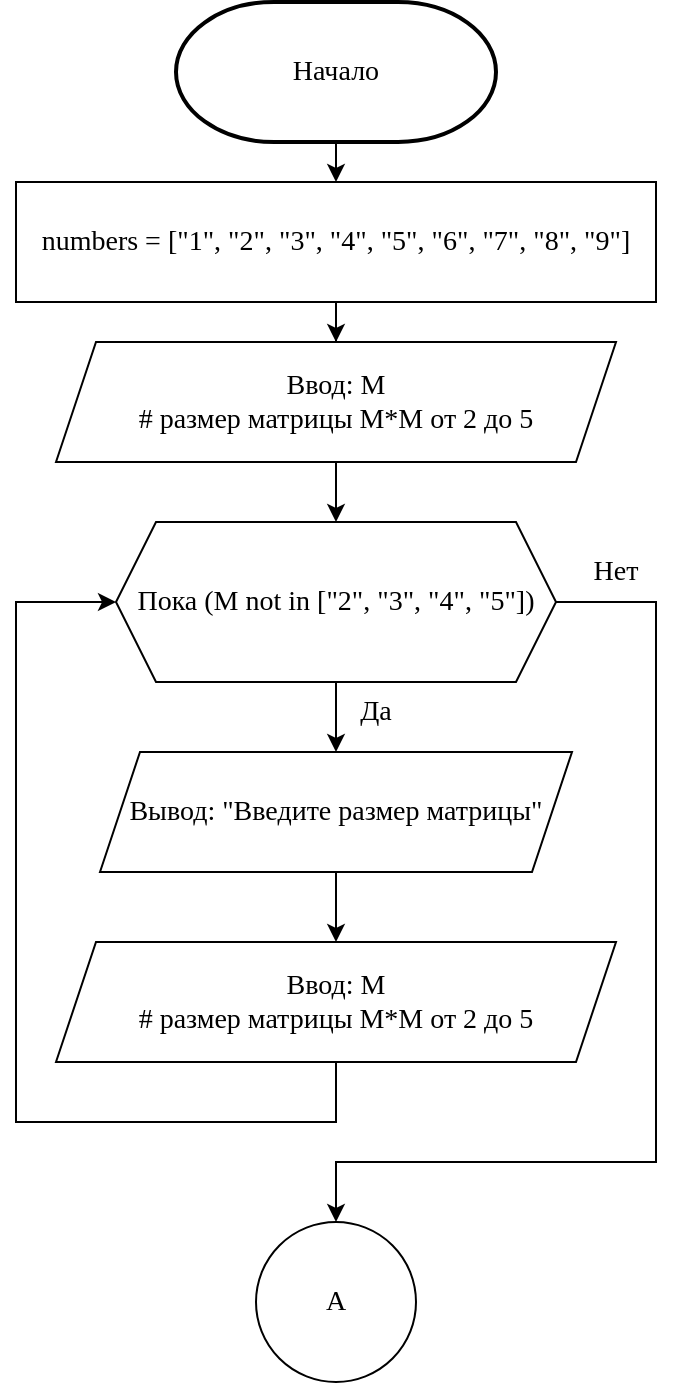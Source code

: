 <mxfile version="20.7.3" type="github" pages="8">
  <diagram id="C5RBs43oDa-KdzZeNtuy" name="Страница 1">
    <mxGraphModel dx="1434" dy="783" grid="1" gridSize="10" guides="1" tooltips="1" connect="1" arrows="1" fold="1" page="1" pageScale="1" pageWidth="827" pageHeight="1169" math="0" shadow="0">
      <root>
        <mxCell id="WIyWlLk6GJQsqaUBKTNV-0" />
        <mxCell id="WIyWlLk6GJQsqaUBKTNV-1" parent="WIyWlLk6GJQsqaUBKTNV-0" />
        <mxCell id="AFSqOOwGYzq4-t5DbrBi-0" style="edgeStyle=orthogonalEdgeStyle;rounded=0;orthogonalLoop=1;jettySize=auto;html=1;exitX=0.5;exitY=1;exitDx=0;exitDy=0;exitPerimeter=0;entryX=0.5;entryY=0;entryDx=0;entryDy=0;" parent="WIyWlLk6GJQsqaUBKTNV-1" source="AFSqOOwGYzq4-t5DbrBi-1" target="AFSqOOwGYzq4-t5DbrBi-3" edge="1">
          <mxGeometry relative="1" as="geometry">
            <mxPoint x="420" y="185" as="targetPoint" />
          </mxGeometry>
        </mxCell>
        <mxCell id="AFSqOOwGYzq4-t5DbrBi-1" value="&lt;font style=&quot;font-size: 14px;&quot; face=&quot;Times New Roman&quot;&gt;Начало&lt;/font&gt;" style="strokeWidth=2;html=1;shape=mxgraph.flowchart.terminator;whiteSpace=wrap;" parent="WIyWlLk6GJQsqaUBKTNV-1" vertex="1">
          <mxGeometry x="340" y="120" width="160" height="70" as="geometry" />
        </mxCell>
        <mxCell id="pIzIY0ogZdEqg691d0gO-3" style="edgeStyle=orthogonalEdgeStyle;rounded=0;orthogonalLoop=1;jettySize=auto;html=1;entryX=0.5;entryY=0;entryDx=0;entryDy=0;fontFamily=Times New Roman;fontSize=14;" parent="WIyWlLk6GJQsqaUBKTNV-1" source="AFSqOOwGYzq4-t5DbrBi-3" target="AFSqOOwGYzq4-t5DbrBi-7" edge="1">
          <mxGeometry relative="1" as="geometry" />
        </mxCell>
        <mxCell id="AFSqOOwGYzq4-t5DbrBi-3" value="&lt;font style=&quot;font-size: 14px;&quot; face=&quot;Times New Roman&quot;&gt;numbers = [&quot;1&quot;, &quot;2&quot;, &quot;3&quot;, &quot;4&quot;, &quot;5&quot;, &quot;6&quot;, &quot;7&quot;, &quot;8&quot;, &quot;9&quot;]&lt;br&gt;&lt;/font&gt;" style="rounded=0;whiteSpace=wrap;html=1;" parent="WIyWlLk6GJQsqaUBKTNV-1" vertex="1">
          <mxGeometry x="260" y="210" width="320" height="60" as="geometry" />
        </mxCell>
        <mxCell id="AFSqOOwGYzq4-t5DbrBi-6" style="edgeStyle=orthogonalEdgeStyle;rounded=0;orthogonalLoop=1;jettySize=auto;html=1;entryX=0.5;entryY=0;entryDx=0;entryDy=0;fontFamily=Times New Roman;fontSize=14;" parent="WIyWlLk6GJQsqaUBKTNV-1" source="AFSqOOwGYzq4-t5DbrBi-7" target="AFSqOOwGYzq4-t5DbrBi-10" edge="1">
          <mxGeometry relative="1" as="geometry" />
        </mxCell>
        <mxCell id="AFSqOOwGYzq4-t5DbrBi-7" value="Ввод: M &lt;br&gt;# размер матрицы M*M от 2 до 5" style="shape=parallelogram;perimeter=parallelogramPerimeter;whiteSpace=wrap;html=1;fixedSize=1;fontFamily=Times New Roman;fontSize=14;" parent="WIyWlLk6GJQsqaUBKTNV-1" vertex="1">
          <mxGeometry x="280" y="290" width="280" height="60" as="geometry" />
        </mxCell>
        <mxCell id="AFSqOOwGYzq4-t5DbrBi-8" style="edgeStyle=orthogonalEdgeStyle;rounded=0;orthogonalLoop=1;jettySize=auto;html=1;entryX=0.5;entryY=0;entryDx=0;entryDy=0;fontFamily=Times New Roman;fontSize=14;" parent="WIyWlLk6GJQsqaUBKTNV-1" source="AFSqOOwGYzq4-t5DbrBi-10" target="AFSqOOwGYzq4-t5DbrBi-12" edge="1">
          <mxGeometry relative="1" as="geometry" />
        </mxCell>
        <mxCell id="AFSqOOwGYzq4-t5DbrBi-9" style="edgeStyle=orthogonalEdgeStyle;rounded=0;orthogonalLoop=1;jettySize=auto;html=1;fontFamily=Times New Roman;fontSize=14;exitX=1;exitY=0.5;exitDx=0;exitDy=0;entryX=0.5;entryY=0;entryDx=0;entryDy=0;" parent="WIyWlLk6GJQsqaUBKTNV-1" source="AFSqOOwGYzq4-t5DbrBi-10" target="AFSqOOwGYzq4-t5DbrBi-15" edge="1">
          <mxGeometry relative="1" as="geometry">
            <mxPoint x="420" y="940" as="targetPoint" />
            <Array as="points">
              <mxPoint x="580" y="420" />
              <mxPoint x="580" y="700" />
              <mxPoint x="420" y="700" />
            </Array>
          </mxGeometry>
        </mxCell>
        <mxCell id="AFSqOOwGYzq4-t5DbrBi-10" value="Пока (M not in [&quot;2&quot;, &quot;3&quot;, &quot;4&quot;, &quot;5&quot;])" style="shape=hexagon;perimeter=hexagonPerimeter2;whiteSpace=wrap;html=1;fixedSize=1;fontFamily=Times New Roman;fontSize=14;" parent="WIyWlLk6GJQsqaUBKTNV-1" vertex="1">
          <mxGeometry x="310" y="380" width="220" height="80" as="geometry" />
        </mxCell>
        <mxCell id="AFSqOOwGYzq4-t5DbrBi-11" style="edgeStyle=orthogonalEdgeStyle;rounded=0;orthogonalLoop=1;jettySize=auto;html=1;fontFamily=Times New Roman;fontSize=14;" parent="WIyWlLk6GJQsqaUBKTNV-1" source="AFSqOOwGYzq4-t5DbrBi-12" target="AFSqOOwGYzq4-t5DbrBi-14" edge="1">
          <mxGeometry relative="1" as="geometry" />
        </mxCell>
        <mxCell id="AFSqOOwGYzq4-t5DbrBi-12" value="Вывод: &quot;Введите размер матрицы&quot;" style="shape=parallelogram;perimeter=parallelogramPerimeter;whiteSpace=wrap;html=1;fixedSize=1;fontFamily=Times New Roman;fontSize=14;" parent="WIyWlLk6GJQsqaUBKTNV-1" vertex="1">
          <mxGeometry x="302" y="495" width="236" height="60" as="geometry" />
        </mxCell>
        <mxCell id="AFSqOOwGYzq4-t5DbrBi-13" style="edgeStyle=orthogonalEdgeStyle;rounded=0;orthogonalLoop=1;jettySize=auto;html=1;exitX=0.5;exitY=1;exitDx=0;exitDy=0;fontFamily=Times New Roman;fontSize=14;entryX=0;entryY=0.5;entryDx=0;entryDy=0;" parent="WIyWlLk6GJQsqaUBKTNV-1" source="AFSqOOwGYzq4-t5DbrBi-14" target="AFSqOOwGYzq4-t5DbrBi-10" edge="1">
          <mxGeometry relative="1" as="geometry">
            <mxPoint x="250" y="600" as="targetPoint" />
            <Array as="points">
              <mxPoint x="420" y="680" />
              <mxPoint x="260" y="680" />
              <mxPoint x="260" y="420" />
            </Array>
          </mxGeometry>
        </mxCell>
        <mxCell id="AFSqOOwGYzq4-t5DbrBi-14" value="Ввод: M &lt;br&gt;# размер матрицы M*M от 2 до 5" style="shape=parallelogram;perimeter=parallelogramPerimeter;whiteSpace=wrap;html=1;fixedSize=1;fontFamily=Times New Roman;fontSize=14;" parent="WIyWlLk6GJQsqaUBKTNV-1" vertex="1">
          <mxGeometry x="280" y="590" width="280" height="60" as="geometry" />
        </mxCell>
        <mxCell id="AFSqOOwGYzq4-t5DbrBi-15" value="A" style="ellipse;whiteSpace=wrap;html=1;aspect=fixed;fontFamily=Times New Roman;fontSize=14;" parent="WIyWlLk6GJQsqaUBKTNV-1" vertex="1">
          <mxGeometry x="380" y="730" width="80" height="80" as="geometry" />
        </mxCell>
        <mxCell id="pIzIY0ogZdEqg691d0gO-0" value="&lt;font style=&quot;font-size: 14px;&quot; face=&quot;Times New Roman&quot;&gt;Да&lt;br&gt;&lt;/font&gt;" style="text;html=1;strokeColor=none;fillColor=none;align=center;verticalAlign=middle;whiteSpace=wrap;rounded=0;" parent="WIyWlLk6GJQsqaUBKTNV-1" vertex="1">
          <mxGeometry x="410" y="460" width="60" height="30" as="geometry" />
        </mxCell>
        <mxCell id="pIzIY0ogZdEqg691d0gO-1" value="&lt;font style=&quot;font-size: 14px;&quot; face=&quot;Times New Roman&quot;&gt;Нет&lt;br&gt;&lt;/font&gt;" style="text;html=1;strokeColor=none;fillColor=none;align=center;verticalAlign=middle;whiteSpace=wrap;rounded=0;" parent="WIyWlLk6GJQsqaUBKTNV-1" vertex="1">
          <mxGeometry x="530" y="390" width="60" height="30" as="geometry" />
        </mxCell>
      </root>
    </mxGraphModel>
  </diagram>
  <diagram id="qMbITZwg65iAmH-6aeip" name="Страница 2">
    <mxGraphModel dx="1434" dy="783" grid="1" gridSize="10" guides="1" tooltips="1" connect="1" arrows="1" fold="1" page="1" pageScale="1" pageWidth="827" pageHeight="1169" math="0" shadow="0">
      <root>
        <mxCell id="0" />
        <mxCell id="1" parent="0" />
        <mxCell id="wqic0OLUWCszDxYdUwwq-1" style="edgeStyle=orthogonalEdgeStyle;rounded=0;orthogonalLoop=1;jettySize=auto;html=1;fontFamily=Times New Roman;fontSize=14;" parent="1" source="wqic0OLUWCszDxYdUwwq-2" edge="1">
          <mxGeometry relative="1" as="geometry">
            <mxPoint x="400" y="160" as="targetPoint" />
          </mxGeometry>
        </mxCell>
        <mxCell id="wqic0OLUWCszDxYdUwwq-2" value="A" style="ellipse;whiteSpace=wrap;html=1;aspect=fixed;fontFamily=Times New Roman;fontSize=14;" parent="1" vertex="1">
          <mxGeometry x="360" y="60" width="80" height="80" as="geometry" />
        </mxCell>
        <mxCell id="zjIT7lo-a0CSgA1fpned-1" style="edgeStyle=orthogonalEdgeStyle;rounded=0;orthogonalLoop=1;jettySize=auto;html=1;entryX=0.5;entryY=0;entryDx=0;entryDy=0;fontFamily=Times New Roman;fontSize=14;" parent="1" source="wqic0OLUWCszDxYdUwwq-4" target="wqic0OLUWCszDxYdUwwq-8" edge="1">
          <mxGeometry relative="1" as="geometry" />
        </mxCell>
        <mxCell id="wqic0OLUWCszDxYdUwwq-4" value="matrix = [] # объявление матрицы&lt;br&gt;tmp = [] # временный массив" style="rounded=0;whiteSpace=wrap;html=1;fontFamily=Times New Roman;fontSize=14;" parent="1" vertex="1">
          <mxGeometry x="290" y="160" width="220" height="60" as="geometry" />
        </mxCell>
        <mxCell id="J0T7S5z2ptjXI6R4G7zI-1" style="edgeStyle=orthogonalEdgeStyle;rounded=0;orthogonalLoop=1;jettySize=auto;html=1;entryX=0.5;entryY=0;entryDx=0;entryDy=0;fontFamily=Times New Roman;fontSize=14;" parent="1" source="wqic0OLUWCszDxYdUwwq-8" target="wqic0OLUWCszDxYdUwwq-10" edge="1">
          <mxGeometry relative="1" as="geometry" />
        </mxCell>
        <mxCell id="wqic0OLUWCszDxYdUwwq-8" value="Вывод: &quot;Введите способ ввода матрицы (1 - случайные, 2 - пользователь вводит с клавиатуры)&quot;" style="shape=parallelogram;perimeter=parallelogramPerimeter;whiteSpace=wrap;html=1;fixedSize=1;fontFamily=Times New Roman;fontSize=14;" parent="1" vertex="1">
          <mxGeometry x="100" y="240" width="600" height="60" as="geometry" />
        </mxCell>
        <mxCell id="wqic0OLUWCszDxYdUwwq-9" style="edgeStyle=orthogonalEdgeStyle;rounded=0;orthogonalLoop=1;jettySize=auto;html=1;entryX=0.5;entryY=0;entryDx=0;entryDy=0;fontFamily=Times New Roman;fontSize=14;" parent="1" source="wqic0OLUWCszDxYdUwwq-10" target="wqic0OLUWCszDxYdUwwq-13" edge="1">
          <mxGeometry relative="1" as="geometry" />
        </mxCell>
        <mxCell id="wqic0OLUWCszDxYdUwwq-10" value="Ввод: variant&lt;br&gt;# пользователь выбирает вариант создания матрицы" style="shape=parallelogram;perimeter=parallelogramPerimeter;whiteSpace=wrap;html=1;fixedSize=1;fontFamily=Times New Roman;fontSize=14;" parent="1" vertex="1">
          <mxGeometry x="123.38" y="320" width="553.12" height="60" as="geometry" />
        </mxCell>
        <mxCell id="wqic0OLUWCszDxYdUwwq-11" style="edgeStyle=orthogonalEdgeStyle;rounded=0;orthogonalLoop=1;jettySize=auto;html=1;entryX=0.5;entryY=0;entryDx=0;entryDy=0;fontFamily=Times New Roman;fontSize=14;" parent="1" source="wqic0OLUWCszDxYdUwwq-13" target="wqic0OLUWCszDxYdUwwq-15" edge="1">
          <mxGeometry relative="1" as="geometry" />
        </mxCell>
        <mxCell id="wqic0OLUWCszDxYdUwwq-12" style="edgeStyle=orthogonalEdgeStyle;rounded=0;orthogonalLoop=1;jettySize=auto;html=1;fontFamily=Times New Roman;fontSize=14;entryX=0.5;entryY=0;entryDx=0;entryDy=0;" parent="1" source="wqic0OLUWCszDxYdUwwq-13" target="wqic0OLUWCszDxYdUwwq-18" edge="1">
          <mxGeometry relative="1" as="geometry">
            <mxPoint x="399.92" y="780" as="targetPoint" />
            <Array as="points">
              <mxPoint x="559.92" y="440" />
              <mxPoint x="559.92" y="735" />
              <mxPoint x="399.92" y="735" />
            </Array>
          </mxGeometry>
        </mxCell>
        <mxCell id="wqic0OLUWCszDxYdUwwq-13" value="Пока (variant not in [&quot;1&quot;, &quot;2&quot;])" style="shape=hexagon;perimeter=hexagonPerimeter2;whiteSpace=wrap;html=1;fixedSize=1;fontFamily=Times New Roman;fontSize=14;" parent="1" vertex="1">
          <mxGeometry x="299.92" y="400" width="200" height="80" as="geometry" />
        </mxCell>
        <mxCell id="wqic0OLUWCszDxYdUwwq-14" style="edgeStyle=orthogonalEdgeStyle;rounded=0;orthogonalLoop=1;jettySize=auto;html=1;fontFamily=Times New Roman;fontSize=14;" parent="1" source="wqic0OLUWCszDxYdUwwq-15" target="wqic0OLUWCszDxYdUwwq-17" edge="1">
          <mxGeometry relative="1" as="geometry" />
        </mxCell>
        <mxCell id="wqic0OLUWCszDxYdUwwq-15" value="Вывод: &quot;1 или 2!&quot;" style="shape=parallelogram;perimeter=parallelogramPerimeter;whiteSpace=wrap;html=1;fixedSize=1;fontFamily=Times New Roman;fontSize=14;" parent="1" vertex="1">
          <mxGeometry x="281.92" y="520" width="236" height="60" as="geometry" />
        </mxCell>
        <mxCell id="wqic0OLUWCszDxYdUwwq-16" style="edgeStyle=orthogonalEdgeStyle;rounded=0;orthogonalLoop=1;jettySize=auto;html=1;exitX=0.5;exitY=1;exitDx=0;exitDy=0;fontFamily=Times New Roman;fontSize=14;entryX=0;entryY=0.5;entryDx=0;entryDy=0;" parent="1" source="wqic0OLUWCszDxYdUwwq-17" target="wqic0OLUWCszDxYdUwwq-13" edge="1">
          <mxGeometry relative="1" as="geometry">
            <mxPoint x="229.92" y="440" as="targetPoint" />
            <Array as="points">
              <mxPoint x="399.98" y="720" />
              <mxPoint x="239.98" y="720" />
              <mxPoint x="239.98" y="440" />
            </Array>
          </mxGeometry>
        </mxCell>
        <mxCell id="wqic0OLUWCszDxYdUwwq-17" value="Ввод: variant" style="shape=parallelogram;perimeter=parallelogramPerimeter;whiteSpace=wrap;html=1;fixedSize=1;fontFamily=Times New Roman;fontSize=14;" parent="1" vertex="1">
          <mxGeometry x="329.92" y="620" width="140" height="60" as="geometry" />
        </mxCell>
        <mxCell id="wqic0OLUWCszDxYdUwwq-18" value="B" style="ellipse;whiteSpace=wrap;html=1;aspect=fixed;fontFamily=Times New Roman;fontSize=14;" parent="1" vertex="1">
          <mxGeometry x="359.92" y="775" width="80" height="80" as="geometry" />
        </mxCell>
      </root>
    </mxGraphModel>
  </diagram>
  <diagram id="svGBdCOZW8eRL4nAfhc7" name="Страница 3">
    <mxGraphModel dx="1687" dy="921" grid="1" gridSize="10" guides="1" tooltips="1" connect="1" arrows="1" fold="1" page="1" pageScale="1" pageWidth="827" pageHeight="1169" math="0" shadow="0">
      <root>
        <mxCell id="0" />
        <mxCell id="1" parent="0" />
        <mxCell id="JfKkdEd9zAQhm2vbz7kG-1" style="edgeStyle=orthogonalEdgeStyle;rounded=0;orthogonalLoop=1;jettySize=auto;html=1;fontFamily=Times New Roman;fontSize=14;" parent="1" source="JfKkdEd9zAQhm2vbz7kG-2" edge="1">
          <mxGeometry relative="1" as="geometry">
            <mxPoint x="440" y="160" as="targetPoint" />
          </mxGeometry>
        </mxCell>
        <mxCell id="JfKkdEd9zAQhm2vbz7kG-2" value="B" style="ellipse;whiteSpace=wrap;html=1;aspect=fixed;fontFamily=Times New Roman;fontSize=14;" parent="1" vertex="1">
          <mxGeometry x="400" y="40" width="80" height="80" as="geometry" />
        </mxCell>
        <mxCell id="JfKkdEd9zAQhm2vbz7kG-3" style="edgeStyle=orthogonalEdgeStyle;rounded=0;orthogonalLoop=1;jettySize=auto;html=1;fontFamily=Times New Roman;fontSize=14;entryX=0.5;entryY=0;entryDx=0;entryDy=0;" parent="1" source="JfKkdEd9zAQhm2vbz7kG-5" target="JfKkdEd9zAQhm2vbz7kG-10" edge="1">
          <mxGeometry relative="1" as="geometry">
            <mxPoint x="120" y="320" as="targetPoint" />
            <Array as="points">
              <mxPoint x="260" y="220" />
            </Array>
          </mxGeometry>
        </mxCell>
        <mxCell id="JfKkdEd9zAQhm2vbz7kG-4" style="edgeStyle=orthogonalEdgeStyle;rounded=0;orthogonalLoop=1;jettySize=auto;html=1;exitX=1;exitY=0.5;exitDx=0;exitDy=0;exitPerimeter=0;fontFamily=Times New Roman;fontSize=14;" parent="1" source="JfKkdEd9zAQhm2vbz7kG-5" target="JfKkdEd9zAQhm2vbz7kG-29" edge="1">
          <mxGeometry relative="1" as="geometry">
            <mxPoint x="1105" y="310" as="targetPoint" />
            <Array as="points">
              <mxPoint x="1107" y="220" />
            </Array>
          </mxGeometry>
        </mxCell>
        <mxCell id="JfKkdEd9zAQhm2vbz7kG-5" value="Если int(variant) == 1" style="strokeWidth=2;html=1;shape=mxgraph.flowchart.decision;whiteSpace=wrap;fontFamily=Times New Roman;fontSize=14;" parent="1" vertex="1">
          <mxGeometry x="360" y="160" width="160" height="120" as="geometry" />
        </mxCell>
        <mxCell id="JfKkdEd9zAQhm2vbz7kG-6" value="Да" style="text;html=1;align=center;verticalAlign=middle;resizable=0;points=[];autosize=1;strokeColor=none;fillColor=none;fontSize=14;fontFamily=Times New Roman;" parent="1" vertex="1">
          <mxGeometry x="300" y="190" width="40" height="30" as="geometry" />
        </mxCell>
        <mxCell id="JfKkdEd9zAQhm2vbz7kG-7" value="Нет" style="text;html=1;align=center;verticalAlign=middle;resizable=0;points=[];autosize=1;strokeColor=none;fillColor=none;fontSize=14;fontFamily=Times New Roman;" parent="1" vertex="1">
          <mxGeometry x="827" y="190" width="50" height="30" as="geometry" />
        </mxCell>
        <mxCell id="JfKkdEd9zAQhm2vbz7kG-8" style="edgeStyle=orthogonalEdgeStyle;rounded=0;orthogonalLoop=1;jettySize=auto;html=1;fontFamily=Times New Roman;fontSize=14;" parent="1" source="JfKkdEd9zAQhm2vbz7kG-10" edge="1">
          <mxGeometry relative="1" as="geometry">
            <mxPoint x="260" y="440" as="targetPoint" />
          </mxGeometry>
        </mxCell>
        <mxCell id="JfKkdEd9zAQhm2vbz7kG-9" style="edgeStyle=orthogonalEdgeStyle;rounded=0;orthogonalLoop=1;jettySize=auto;html=1;fontFamily=Times New Roman;fontSize=14;" parent="1" source="JfKkdEd9zAQhm2vbz7kG-10" edge="1">
          <mxGeometry relative="1" as="geometry">
            <mxPoint x="260" y="840" as="targetPoint" />
            <Array as="points">
              <mxPoint x="500" y="360" />
              <mxPoint x="500" y="800" />
            </Array>
          </mxGeometry>
        </mxCell>
        <mxCell id="JfKkdEd9zAQhm2vbz7kG-10" value="Заполняем матрицу случайными значениями,&lt;br&gt;Для каждого i из int(M)&amp;nbsp;" style="shape=hexagon;perimeter=hexagonPerimeter2;whiteSpace=wrap;html=1;fixedSize=1;fontFamily=Times New Roman;fontSize=14;" parent="1" vertex="1">
          <mxGeometry x="170" y="320" width="180" height="80" as="geometry" />
        </mxCell>
        <mxCell id="JfKkdEd9zAQhm2vbz7kG-11" style="edgeStyle=orthogonalEdgeStyle;rounded=0;orthogonalLoop=1;jettySize=auto;html=1;entryX=0.5;entryY=0;entryDx=0;entryDy=0;fontFamily=Times New Roman;fontSize=14;" parent="1" source="JfKkdEd9zAQhm2vbz7kG-12" target="JfKkdEd9zAQhm2vbz7kG-15" edge="1">
          <mxGeometry relative="1" as="geometry" />
        </mxCell>
        <mxCell id="JfKkdEd9zAQhm2vbz7kG-12" value="matrix.append([])" style="rounded=0;whiteSpace=wrap;html=1;fontFamily=Times New Roman;fontSize=14;" parent="1" vertex="1">
          <mxGeometry x="200" y="440" width="120" height="60" as="geometry" />
        </mxCell>
        <mxCell id="JfKkdEd9zAQhm2vbz7kG-13" style="edgeStyle=orthogonalEdgeStyle;rounded=0;orthogonalLoop=1;jettySize=auto;html=1;entryX=0.5;entryY=0;entryDx=0;entryDy=0;fontFamily=Times New Roman;fontSize=14;" parent="1" source="JfKkdEd9zAQhm2vbz7kG-15" target="JfKkdEd9zAQhm2vbz7kG-17" edge="1">
          <mxGeometry relative="1" as="geometry" />
        </mxCell>
        <mxCell id="JfKkdEd9zAQhm2vbz7kG-14" style="edgeStyle=orthogonalEdgeStyle;rounded=0;orthogonalLoop=1;jettySize=auto;html=1;fontFamily=Times New Roman;fontSize=14;entryX=0;entryY=0.5;entryDx=0;entryDy=0;" parent="1" source="JfKkdEd9zAQhm2vbz7kG-15" target="JfKkdEd9zAQhm2vbz7kG-10" edge="1">
          <mxGeometry relative="1" as="geometry">
            <mxPoint x="20" y="360" as="targetPoint" />
            <Array as="points">
              <mxPoint x="440" y="580" />
              <mxPoint x="440" y="760" />
              <mxPoint x="20" y="760" />
              <mxPoint x="20" y="360" />
            </Array>
          </mxGeometry>
        </mxCell>
        <mxCell id="JfKkdEd9zAQhm2vbz7kG-15" value="Заполняем матрицу случайными значениями внутренний,&lt;br style=&quot;border-color: var(--border-color);&quot;&gt;Для каждого j из int(M)&amp;nbsp;" style="shape=hexagon;perimeter=hexagonPerimeter2;whiteSpace=wrap;html=1;fixedSize=1;fontFamily=Times New Roman;fontSize=14;" parent="1" vertex="1">
          <mxGeometry x="170" y="540" width="180" height="80" as="geometry" />
        </mxCell>
        <mxCell id="JfKkdEd9zAQhm2vbz7kG-16" style="edgeStyle=orthogonalEdgeStyle;rounded=0;orthogonalLoop=1;jettySize=auto;html=1;fontFamily=Times New Roman;fontSize=14;entryX=0;entryY=0.5;entryDx=0;entryDy=0;" parent="1" source="JfKkdEd9zAQhm2vbz7kG-17" target="JfKkdEd9zAQhm2vbz7kG-15" edge="1">
          <mxGeometry relative="1" as="geometry">
            <mxPoint x="60" y="690" as="targetPoint" />
            <Array as="points">
              <mxPoint x="70" y="690" />
              <mxPoint x="70" y="580" />
            </Array>
          </mxGeometry>
        </mxCell>
        <mxCell id="JfKkdEd9zAQhm2vbz7kG-17" value="matrix.append(random.randint(1, 100))" style="rounded=0;whiteSpace=wrap;html=1;fontFamily=Times New Roman;fontSize=14;" parent="1" vertex="1">
          <mxGeometry x="140" y="660" width="240" height="60" as="geometry" />
        </mxCell>
        <mxCell id="JfKkdEd9zAQhm2vbz7kG-28" style="edgeStyle=orthogonalEdgeStyle;rounded=0;orthogonalLoop=1;jettySize=auto;html=1;fontFamily=Times New Roman;fontSize=14;" parent="1" source="JfKkdEd9zAQhm2vbz7kG-29" edge="1">
          <mxGeometry relative="1" as="geometry">
            <mxPoint x="1080" y="2120" as="targetPoint" />
            <Array as="points">
              <mxPoint x="1880" y="355" />
              <mxPoint x="1880" y="2080" />
              <mxPoint x="1080" y="2080" />
            </Array>
          </mxGeometry>
        </mxCell>
        <mxCell id="XMb9MEyw2C3rr5jSfYCV-7" style="edgeStyle=orthogonalEdgeStyle;rounded=0;orthogonalLoop=1;jettySize=auto;html=1;" edge="1" parent="1" source="JfKkdEd9zAQhm2vbz7kG-29" target="JfKkdEd9zAQhm2vbz7kG-31">
          <mxGeometry relative="1" as="geometry" />
        </mxCell>
        <mxCell id="JfKkdEd9zAQhm2vbz7kG-29" value="Заполняем матрицу значениями,&lt;br style=&quot;border-color: var(--border-color);&quot;&gt;Для каждого i из int(M)&amp;nbsp;" style="shape=hexagon;perimeter=hexagonPerimeter2;whiteSpace=wrap;html=1;fixedSize=1;fontFamily=Times New Roman;fontSize=14;" parent="1" vertex="1">
          <mxGeometry x="1040" y="320" width="120" height="80" as="geometry" />
        </mxCell>
        <mxCell id="XMb9MEyw2C3rr5jSfYCV-6" style="edgeStyle=orthogonalEdgeStyle;rounded=0;orthogonalLoop=1;jettySize=auto;html=1;entryX=0.5;entryY=0;entryDx=0;entryDy=0;" edge="1" parent="1" source="JfKkdEd9zAQhm2vbz7kG-31" target="JfKkdEd9zAQhm2vbz7kG-34">
          <mxGeometry relative="1" as="geometry" />
        </mxCell>
        <mxCell id="JfKkdEd9zAQhm2vbz7kG-31" value="p = []" style="rounded=0;whiteSpace=wrap;html=1;fontFamily=Times New Roman;fontSize=14;" parent="1" vertex="1">
          <mxGeometry x="1060" y="430" width="80" height="40" as="geometry" />
        </mxCell>
        <mxCell id="JfKkdEd9zAQhm2vbz7kG-33" style="edgeStyle=orthogonalEdgeStyle;rounded=0;orthogonalLoop=1;jettySize=auto;html=1;fontFamily=Times New Roman;fontSize=14;" parent="1" source="JfKkdEd9zAQhm2vbz7kG-34" target="JfKkdEd9zAQhm2vbz7kG-29" edge="1">
          <mxGeometry relative="1" as="geometry">
            <mxPoint x="770" y="360" as="targetPoint" />
            <Array as="points">
              <mxPoint x="1840" y="530" />
              <mxPoint x="1840" y="2040" />
              <mxPoint x="600" y="2040" />
              <mxPoint x="600" y="355" />
            </Array>
            <mxPoint x="1190" y="575" as="sourcePoint" />
          </mxGeometry>
        </mxCell>
        <mxCell id="XMb9MEyw2C3rr5jSfYCV-5" style="edgeStyle=orthogonalEdgeStyle;rounded=0;orthogonalLoop=1;jettySize=auto;html=1;entryX=0.5;entryY=0;entryDx=0;entryDy=0;" edge="1" parent="1" source="JfKkdEd9zAQhm2vbz7kG-34" target="JfKkdEd9zAQhm2vbz7kG-36">
          <mxGeometry relative="1" as="geometry" />
        </mxCell>
        <mxCell id="JfKkdEd9zAQhm2vbz7kG-34" value="Заполняем матрицу значениями внутренний,&lt;br style=&quot;border-color: var(--border-color);&quot;&gt;Для каждого j из int(M)&amp;nbsp;" style="shape=hexagon;perimeter=hexagonPerimeter2;whiteSpace=wrap;html=1;fixedSize=1;fontFamily=Times New Roman;fontSize=14;" parent="1" vertex="1">
          <mxGeometry x="1030" y="490" width="140" height="80" as="geometry" />
        </mxCell>
        <mxCell id="JfKkdEd9zAQhm2vbz7kG-35" style="edgeStyle=orthogonalEdgeStyle;rounded=0;orthogonalLoop=1;jettySize=auto;html=1;exitX=0.5;exitY=1;exitDx=0;exitDy=0;fontFamily=Times New Roman;fontSize=14;" parent="1" source="JfKkdEd9zAQhm2vbz7kG-36" target="JfKkdEd9zAQhm2vbz7kG-38" edge="1">
          <mxGeometry relative="1" as="geometry" />
        </mxCell>
        <mxCell id="JfKkdEd9zAQhm2vbz7kG-36" value="Вывод: f&quot;Введите значения [{i};{j}]&quot;" style="shape=parallelogram;perimeter=parallelogramPerimeter;whiteSpace=wrap;html=1;fixedSize=1;fontFamily=Times New Roman;fontSize=14;" parent="1" vertex="1">
          <mxGeometry x="970" y="600" width="260" height="60" as="geometry" />
        </mxCell>
        <mxCell id="JfKkdEd9zAQhm2vbz7kG-37" style="edgeStyle=orthogonalEdgeStyle;rounded=0;orthogonalLoop=1;jettySize=auto;html=1;entryX=0.5;entryY=0;entryDx=0;entryDy=0;fontFamily=Times New Roman;fontSize=14;" parent="1" source="JfKkdEd9zAQhm2vbz7kG-38" target="JfKkdEd9zAQhm2vbz7kG-40" edge="1">
          <mxGeometry relative="1" as="geometry" />
        </mxCell>
        <mxCell id="JfKkdEd9zAQhm2vbz7kG-38" value="Ввод: qtty" style="shape=parallelogram;perimeter=parallelogramPerimeter;whiteSpace=wrap;html=1;fixedSize=1;fontFamily=Times New Roman;fontSize=14;" parent="1" vertex="1">
          <mxGeometry x="1050" y="690" width="100" height="60" as="geometry" />
        </mxCell>
        <mxCell id="JfKkdEd9zAQhm2vbz7kG-39" style="edgeStyle=orthogonalEdgeStyle;rounded=0;orthogonalLoop=1;jettySize=auto;html=1;entryX=0.5;entryY=0;entryDx=0;entryDy=0;fontFamily=Times New Roman;fontSize=14;" parent="1" source="JfKkdEd9zAQhm2vbz7kG-40" target="JfKkdEd9zAQhm2vbz7kG-43" edge="1">
          <mxGeometry relative="1" as="geometry" />
        </mxCell>
        <mxCell id="JfKkdEd9zAQhm2vbz7kG-40" value="c = 0" style="rounded=0;whiteSpace=wrap;html=1;fontFamily=Times New Roman;fontSize=14;" parent="1" vertex="1">
          <mxGeometry x="1060" y="780" width="80" height="60" as="geometry" />
        </mxCell>
        <mxCell id="JfKkdEd9zAQhm2vbz7kG-42" style="edgeStyle=orthogonalEdgeStyle;rounded=0;orthogonalLoop=1;jettySize=auto;html=1;fontFamily=Times New Roman;fontSize=14;" parent="1" source="JfKkdEd9zAQhm2vbz7kG-43" target="JfKkdEd9zAQhm2vbz7kG-84" edge="1">
          <mxGeometry relative="1" as="geometry">
            <mxPoint x="1200" y="1920" as="targetPoint" />
            <Array as="points">
              <mxPoint x="1800" y="910" />
              <mxPoint x="1800" y="1840" />
              <mxPoint x="1080" y="1840" />
            </Array>
          </mxGeometry>
        </mxCell>
        <mxCell id="XMb9MEyw2C3rr5jSfYCV-2" style="edgeStyle=orthogonalEdgeStyle;rounded=0;orthogonalLoop=1;jettySize=auto;html=1;entryX=0.5;entryY=0;entryDx=0;entryDy=0;entryPerimeter=0;" edge="1" parent="1" source="JfKkdEd9zAQhm2vbz7kG-43" target="JfKkdEd9zAQhm2vbz7kG-46">
          <mxGeometry relative="1" as="geometry" />
        </mxCell>
        <mxCell id="JfKkdEd9zAQhm2vbz7kG-43" value="Пока (c == 0)" style="shape=hexagon;perimeter=hexagonPerimeter2;whiteSpace=wrap;html=1;fixedSize=1;fontFamily=Times New Roman;fontSize=14;" parent="1" vertex="1">
          <mxGeometry x="1050" y="870" width="100" height="80" as="geometry" />
        </mxCell>
        <mxCell id="JfKkdEd9zAQhm2vbz7kG-44" style="edgeStyle=orthogonalEdgeStyle;rounded=0;orthogonalLoop=1;jettySize=auto;html=1;fontFamily=Times New Roman;fontSize=14;entryX=0.5;entryY=0;entryDx=0;entryDy=0;entryPerimeter=0;" parent="1" source="JfKkdEd9zAQhm2vbz7kG-46" target="JfKkdEd9zAQhm2vbz7kG-50" edge="1">
          <mxGeometry relative="1" as="geometry">
            <mxPoint x="947" y="1135" as="targetPoint" />
            <Array as="points">
              <mxPoint x="947" y="1040" />
            </Array>
          </mxGeometry>
        </mxCell>
        <mxCell id="JfKkdEd9zAQhm2vbz7kG-45" style="edgeStyle=orthogonalEdgeStyle;rounded=0;orthogonalLoop=1;jettySize=auto;html=1;fontFamily=Times New Roman;fontSize=14;entryX=0.5;entryY=0;entryDx=0;entryDy=0;entryPerimeter=0;" parent="1" source="JfKkdEd9zAQhm2vbz7kG-46" target="JfKkdEd9zAQhm2vbz7kG-54" edge="1">
          <mxGeometry relative="1" as="geometry">
            <mxPoint x="1307" y="1175" as="targetPoint" />
          </mxGeometry>
        </mxCell>
        <mxCell id="JfKkdEd9zAQhm2vbz7kG-46" value="Если значение из 1 символа" style="strokeWidth=2;html=1;shape=mxgraph.flowchart.decision;whiteSpace=wrap;fontFamily=Times New Roman;fontSize=14;" parent="1" vertex="1">
          <mxGeometry x="1030" y="980" width="140" height="120" as="geometry" />
        </mxCell>
        <mxCell id="JfKkdEd9zAQhm2vbz7kG-47" value="Нет" style="text;html=1;align=center;verticalAlign=middle;resizable=0;points=[];autosize=1;strokeColor=none;fillColor=none;fontSize=14;fontFamily=Times New Roman;" parent="1" vertex="1">
          <mxGeometry x="1220" y="1010" width="50" height="30" as="geometry" />
        </mxCell>
        <mxCell id="JfKkdEd9zAQhm2vbz7kG-48" value="Да" style="text;html=1;strokeColor=none;fillColor=none;align=center;verticalAlign=middle;whiteSpace=wrap;rounded=0;fontFamily=Times New Roman;fontSize=14;" parent="1" vertex="1">
          <mxGeometry x="950" y="1010" width="60" height="30" as="geometry" />
        </mxCell>
        <mxCell id="JfKkdEd9zAQhm2vbz7kG-49" style="edgeStyle=orthogonalEdgeStyle;rounded=0;orthogonalLoop=1;jettySize=auto;html=1;fontFamily=Times New Roman;fontSize=14;" parent="1" source="JfKkdEd9zAQhm2vbz7kG-50" target="JfKkdEd9zAQhm2vbz7kG-52" edge="1">
          <mxGeometry relative="1" as="geometry" />
        </mxCell>
        <mxCell id="JfKkdEd9zAQhm2vbz7kG-50" value="&lt;font style=&quot;font-size: 14px;&quot;&gt;Если qtty это цифра от 1 до 9 в списке numbers&lt;/font&gt;" style="strokeWidth=2;html=1;shape=mxgraph.flowchart.decision;whiteSpace=wrap;fontFamily=Times New Roman;fontSize=14;" parent="1" vertex="1">
          <mxGeometry x="867" y="1080" width="160" height="115" as="geometry" />
        </mxCell>
        <mxCell id="JfKkdEd9zAQhm2vbz7kG-51" style="edgeStyle=orthogonalEdgeStyle;rounded=0;orthogonalLoop=1;jettySize=auto;html=1;fontFamily=Times New Roman;fontSize=14;entryX=0;entryY=0.25;entryDx=0;entryDy=0;" parent="1" source="JfKkdEd9zAQhm2vbz7kG-52" target="JfKkdEd9zAQhm2vbz7kG-43" edge="1">
          <mxGeometry relative="1" as="geometry">
            <mxPoint x="760" y="1000" as="targetPoint" />
            <Array as="points">
              <mxPoint x="947" y="1280" />
              <mxPoint x="760" y="1280" />
              <mxPoint x="760" y="893" />
            </Array>
          </mxGeometry>
        </mxCell>
        <mxCell id="JfKkdEd9zAQhm2vbz7kG-52" value="c = 1" style="rounded=0;whiteSpace=wrap;html=1;fontFamily=Times New Roman;fontSize=14;" parent="1" vertex="1">
          <mxGeometry x="907" y="1225" width="80" height="35" as="geometry" />
        </mxCell>
        <mxCell id="JfKkdEd9zAQhm2vbz7kG-53" style="edgeStyle=orthogonalEdgeStyle;rounded=0;orthogonalLoop=1;jettySize=auto;html=1;fontFamily=Times New Roman;fontSize=14;exitX=0;exitY=0.5;exitDx=0;exitDy=0;exitPerimeter=0;" parent="1" source="JfKkdEd9zAQhm2vbz7kG-54" target="JfKkdEd9zAQhm2vbz7kG-55" edge="1">
          <mxGeometry relative="1" as="geometry" />
        </mxCell>
        <mxCell id="JfKkdEd9zAQhm2vbz7kG-54" value="Если значение из 2 символов" style="strokeWidth=2;html=1;shape=mxgraph.flowchart.decision;whiteSpace=wrap;fontFamily=Times New Roman;fontSize=14;" parent="1" vertex="1">
          <mxGeometry x="1202" y="1080" width="148" height="120" as="geometry" />
        </mxCell>
        <mxCell id="JfKkdEd9zAQhm2vbz7kG-55" value="Если qtty это цифра от 1 до 9 в списке numbers" style="strokeWidth=2;html=1;shape=mxgraph.flowchart.decision;whiteSpace=wrap;fontFamily=Times New Roman;fontSize=14;" parent="1" vertex="1">
          <mxGeometry x="1002" y="1210" width="320" height="120" as="geometry" />
        </mxCell>
        <mxCell id="JfKkdEd9zAQhm2vbz7kG-56" value="Да" style="text;html=1;strokeColor=none;fillColor=none;align=center;verticalAlign=middle;whiteSpace=wrap;rounded=0;fontFamily=Times New Roman;fontSize=14;" parent="1" vertex="1">
          <mxGeometry x="1152" y="1110" width="60" height="30" as="geometry" />
        </mxCell>
        <mxCell id="JfKkdEd9zAQhm2vbz7kG-57" style="edgeStyle=orthogonalEdgeStyle;rounded=0;orthogonalLoop=1;jettySize=auto;html=1;fontFamily=Times New Roman;fontSize=14;" parent="1" target="JfKkdEd9zAQhm2vbz7kG-59" edge="1">
          <mxGeometry relative="1" as="geometry">
            <mxPoint x="1162" y="1330" as="sourcePoint" />
          </mxGeometry>
        </mxCell>
        <mxCell id="JfKkdEd9zAQhm2vbz7kG-58" style="edgeStyle=orthogonalEdgeStyle;rounded=0;orthogonalLoop=1;jettySize=auto;html=1;fontFamily=Times New Roman;fontSize=14;entryX=0;entryY=0.75;entryDx=0;entryDy=0;exitX=0.5;exitY=1;exitDx=0;exitDy=0;" parent="1" source="JfKkdEd9zAQhm2vbz7kG-59" target="JfKkdEd9zAQhm2vbz7kG-43" edge="1">
          <mxGeometry relative="1" as="geometry">
            <mxPoint x="730" y="1010" as="targetPoint" />
            <Array as="points">
              <mxPoint x="1162" y="1410" />
              <mxPoint x="730" y="1410" />
              <mxPoint x="730" y="927" />
            </Array>
            <mxPoint x="1162" y="1520" as="sourcePoint" />
          </mxGeometry>
        </mxCell>
        <mxCell id="JfKkdEd9zAQhm2vbz7kG-59" value="c = 1" style="rounded=0;whiteSpace=wrap;html=1;fontFamily=Times New Roman;fontSize=14;" parent="1" vertex="1">
          <mxGeometry x="1122" y="1360" width="80" height="35" as="geometry" />
        </mxCell>
        <mxCell id="JfKkdEd9zAQhm2vbz7kG-60" style="edgeStyle=orthogonalEdgeStyle;rounded=0;orthogonalLoop=1;jettySize=auto;html=1;fontFamily=Times New Roman;fontSize=14;entryX=0.5;entryY=0;entryDx=0;entryDy=0;entryPerimeter=0;exitX=1;exitY=0.5;exitDx=0;exitDy=0;exitPerimeter=0;" parent="1" target="JfKkdEd9zAQhm2vbz7kG-64" edge="1" source="JfKkdEd9zAQhm2vbz7kG-54">
          <mxGeometry relative="1" as="geometry">
            <mxPoint x="1517" y="1255" as="sourcePoint" />
            <mxPoint x="1627" y="1295" as="targetPoint" />
          </mxGeometry>
        </mxCell>
        <mxCell id="JfKkdEd9zAQhm2vbz7kG-61" value="Нет" style="text;html=1;align=center;verticalAlign=middle;resizable=0;points=[];autosize=1;strokeColor=none;fillColor=none;fontSize=14;fontFamily=Times New Roman;" parent="1" vertex="1">
          <mxGeometry x="1370" y="1110" width="50" height="30" as="geometry" />
        </mxCell>
        <mxCell id="JfKkdEd9zAQhm2vbz7kG-62" style="edgeStyle=orthogonalEdgeStyle;rounded=0;orthogonalLoop=1;jettySize=auto;html=1;fontFamily=Times New Roman;fontSize=14;exitX=0;exitY=0.5;exitDx=0;exitDy=0;exitPerimeter=0;entryX=0.5;entryY=0;entryDx=0;entryDy=0;entryPerimeter=0;" parent="1" source="JfKkdEd9zAQhm2vbz7kG-64" edge="1" target="JfKkdEd9zAQhm2vbz7kG-67">
          <mxGeometry relative="1" as="geometry">
            <mxPoint x="1587" y="1435" as="targetPoint" />
            <Array as="points">
              <mxPoint x="1350" y="1270" />
            </Array>
          </mxGeometry>
        </mxCell>
        <mxCell id="UGrTWfRY_ua_jXKqUOhb-3" style="edgeStyle=orthogonalEdgeStyle;rounded=0;orthogonalLoop=1;jettySize=auto;html=1;fontSize=14;entryX=0.529;entryY=0.005;entryDx=0;entryDy=0;entryPerimeter=0;" edge="1" parent="1" source="JfKkdEd9zAQhm2vbz7kG-64" target="JfKkdEd9zAQhm2vbz7kG-75">
          <mxGeometry relative="1" as="geometry">
            <mxPoint x="1710" y="1270" as="targetPoint" />
            <Array as="points">
              <mxPoint x="1709" y="1270" />
            </Array>
          </mxGeometry>
        </mxCell>
        <mxCell id="JfKkdEd9zAQhm2vbz7kG-64" value="Если значение из 3 символов" style="strokeWidth=2;html=1;shape=mxgraph.flowchart.decision;whiteSpace=wrap;fontFamily=Times New Roman;fontSize=14;" parent="1" vertex="1">
          <mxGeometry x="1380" y="1210" width="190" height="120" as="geometry" />
        </mxCell>
        <mxCell id="JfKkdEd9zAQhm2vbz7kG-65" value="Да" style="text;html=1;strokeColor=none;fillColor=none;align=center;verticalAlign=middle;whiteSpace=wrap;rounded=0;fontFamily=Times New Roman;fontSize=14;" parent="1" vertex="1">
          <mxGeometry x="1350" y="1230" width="60" height="30" as="geometry" />
        </mxCell>
        <mxCell id="JfKkdEd9zAQhm2vbz7kG-66" style="edgeStyle=orthogonalEdgeStyle;rounded=0;orthogonalLoop=1;jettySize=auto;html=1;entryX=0.5;entryY=0;entryDx=0;entryDy=0;fontFamily=Times New Roman;fontSize=14;" parent="1" source="JfKkdEd9zAQhm2vbz7kG-67" target="JfKkdEd9zAQhm2vbz7kG-69" edge="1">
          <mxGeometry relative="1" as="geometry" />
        </mxCell>
        <mxCell id="JfKkdEd9zAQhm2vbz7kG-67" value="Если значение равно 100" style="strokeWidth=2;html=1;shape=mxgraph.flowchart.decision;whiteSpace=wrap;fontFamily=Times New Roman;fontSize=14;" parent="1" vertex="1">
          <mxGeometry x="1260" y="1317.5" width="180" height="120" as="geometry" />
        </mxCell>
        <mxCell id="JfKkdEd9zAQhm2vbz7kG-68" style="edgeStyle=orthogonalEdgeStyle;rounded=0;orthogonalLoop=1;jettySize=auto;html=1;entryX=0.1;entryY=0.176;entryDx=0;entryDy=0;entryPerimeter=0;" parent="1" source="JfKkdEd9zAQhm2vbz7kG-69" target="JfKkdEd9zAQhm2vbz7kG-43" edge="1">
          <mxGeometry relative="1" as="geometry">
            <mxPoint x="700" y="940" as="targetPoint" />
            <Array as="points">
              <mxPoint x="1370" y="1520" />
              <mxPoint x="700" y="1520" />
              <mxPoint x="700" y="884" />
            </Array>
          </mxGeometry>
        </mxCell>
        <mxCell id="JfKkdEd9zAQhm2vbz7kG-69" value="c = 1" style="rounded=0;whiteSpace=wrap;html=1;fontFamily=Times New Roman;fontSize=14;" parent="1" vertex="1">
          <mxGeometry x="1330" y="1470" width="80" height="35" as="geometry" />
        </mxCell>
        <mxCell id="JfKkdEd9zAQhm2vbz7kG-70" value="Да" style="text;html=1;strokeColor=none;fillColor=none;align=center;verticalAlign=middle;whiteSpace=wrap;rounded=0;fontFamily=Times New Roman;fontSize=14;" parent="1" vertex="1">
          <mxGeometry x="942" y="1195" width="60" height="30" as="geometry" />
        </mxCell>
        <mxCell id="JfKkdEd9zAQhm2vbz7kG-71" value="Да" style="text;html=1;strokeColor=none;fillColor=none;align=center;verticalAlign=middle;whiteSpace=wrap;rounded=0;fontFamily=Times New Roman;fontSize=14;" parent="1" vertex="1">
          <mxGeometry x="1152" y="1330" width="60" height="30" as="geometry" />
        </mxCell>
        <mxCell id="JfKkdEd9zAQhm2vbz7kG-72" value="Да" style="text;html=1;strokeColor=none;fillColor=none;align=center;verticalAlign=middle;whiteSpace=wrap;rounded=0;fontFamily=Times New Roman;fontSize=14;" parent="1" vertex="1">
          <mxGeometry x="1360" y="1440" width="60" height="30" as="geometry" />
        </mxCell>
        <mxCell id="JfKkdEd9zAQhm2vbz7kG-73" value="Нет" style="text;html=1;align=center;verticalAlign=middle;resizable=0;points=[];autosize=1;strokeColor=none;fillColor=none;fontSize=14;fontFamily=Times New Roman;" parent="1" vertex="1">
          <mxGeometry x="1590" y="1240" width="50" height="30" as="geometry" />
        </mxCell>
        <mxCell id="JfKkdEd9zAQhm2vbz7kG-74" style="edgeStyle=orthogonalEdgeStyle;rounded=0;orthogonalLoop=1;jettySize=auto;html=1;entryX=0.5;entryY=0;entryDx=0;entryDy=0;entryPerimeter=0;fontFamily=Times New Roman;fontSize=14;" parent="1" source="JfKkdEd9zAQhm2vbz7kG-75" target="JfKkdEd9zAQhm2vbz7kG-77" edge="1">
          <mxGeometry relative="1" as="geometry" />
        </mxCell>
        <mxCell id="JfKkdEd9zAQhm2vbz7kG-75" value="c = 0" style="rounded=0;whiteSpace=wrap;html=1;fontFamily=Times New Roman;fontSize=14;" parent="1" vertex="1">
          <mxGeometry x="1667" y="1317.5" width="80" height="35" as="geometry" />
        </mxCell>
        <mxCell id="JfKkdEd9zAQhm2vbz7kG-76" style="edgeStyle=orthogonalEdgeStyle;rounded=0;orthogonalLoop=1;jettySize=auto;html=1;fontFamily=Times New Roman;fontSize=14;entryX=0.487;entryY=-0.017;entryDx=0;entryDy=0;entryPerimeter=0;" parent="1" source="JfKkdEd9zAQhm2vbz7kG-77" target="JfKkdEd9zAQhm2vbz7kG-79" edge="1">
          <mxGeometry relative="1" as="geometry">
            <mxPoint x="1550" y="1572.5" as="targetPoint" />
            <Array as="points">
              <mxPoint x="1547" y="1432.5" />
            </Array>
          </mxGeometry>
        </mxCell>
        <mxCell id="JfKkdEd9zAQhm2vbz7kG-77" value="Если c == 0" style="strokeWidth=2;html=1;shape=mxgraph.flowchart.decision;whiteSpace=wrap;fontFamily=Times New Roman;fontSize=14;" parent="1" vertex="1">
          <mxGeometry x="1617" y="1372.5" width="180" height="120" as="geometry" />
        </mxCell>
        <mxCell id="XMb9MEyw2C3rr5jSfYCV-10" style="edgeStyle=orthogonalEdgeStyle;rounded=0;orthogonalLoop=1;jettySize=auto;html=1;fontSize=14;" edge="1" parent="1" source="JfKkdEd9zAQhm2vbz7kG-79" target="JfKkdEd9zAQhm2vbz7kG-81">
          <mxGeometry relative="1" as="geometry" />
        </mxCell>
        <mxCell id="JfKkdEd9zAQhm2vbz7kG-79" value="Вывод: &quot;Введите значение от 0 до 100!&quot;" style="shape=parallelogram;perimeter=parallelogramPerimeter;whiteSpace=wrap;html=1;fixedSize=1;fontFamily=Times New Roman;fontSize=14;" parent="1" vertex="1">
          <mxGeometry x="1420" y="1492.5" width="260" height="60" as="geometry" />
        </mxCell>
        <mxCell id="JfKkdEd9zAQhm2vbz7kG-80" style="edgeStyle=orthogonalEdgeStyle;rounded=0;orthogonalLoop=1;jettySize=auto;html=1;fontFamily=Times New Roman;fontSize=14;entryX=0;entryY=0.5;entryDx=0;entryDy=0;" parent="1" source="JfKkdEd9zAQhm2vbz7kG-81" target="JfKkdEd9zAQhm2vbz7kG-43" edge="1">
          <mxGeometry relative="1" as="geometry">
            <mxPoint x="777" y="995" as="targetPoint" />
            <Array as="points">
              <mxPoint x="1550" y="1680" />
              <mxPoint x="800" y="1680" />
              <mxPoint x="800" y="910" />
            </Array>
          </mxGeometry>
        </mxCell>
        <mxCell id="JfKkdEd9zAQhm2vbz7kG-81" value="Ввод: qtty" style="shape=parallelogram;perimeter=parallelogramPerimeter;whiteSpace=wrap;html=1;fixedSize=1;fontFamily=Times New Roman;fontSize=14;" parent="1" vertex="1">
          <mxGeometry x="1500" y="1602.5" width="100" height="60" as="geometry" />
        </mxCell>
        <mxCell id="JfKkdEd9zAQhm2vbz7kG-82" value="Да" style="text;html=1;strokeColor=none;fillColor=none;align=center;verticalAlign=middle;whiteSpace=wrap;rounded=0;fontFamily=Times New Roman;fontSize=14;" parent="1" vertex="1">
          <mxGeometry x="1530" y="1447.5" width="60" height="30" as="geometry" />
        </mxCell>
        <mxCell id="JfKkdEd9zAQhm2vbz7kG-83" style="edgeStyle=orthogonalEdgeStyle;rounded=0;orthogonalLoop=1;jettySize=auto;html=1;fontFamily=Times New Roman;fontSize=14;exitX=0.5;exitY=1;exitDx=0;exitDy=0;" parent="1" source="JfKkdEd9zAQhm2vbz7kG-84" target="JfKkdEd9zAQhm2vbz7kG-34" edge="1">
          <mxGeometry relative="1" as="geometry">
            <mxPoint x="970" y="580" as="targetPoint" />
            <Array as="points">
              <mxPoint x="1080" y="1980" />
              <mxPoint x="1080" y="2000" />
              <mxPoint x="680" y="2000" />
              <mxPoint x="680" y="530" />
            </Array>
            <mxPoint x="940" y="1980" as="sourcePoint" />
          </mxGeometry>
        </mxCell>
        <mxCell id="JfKkdEd9zAQhm2vbz7kG-84" value="tmp.append(matrix[i][j])" style="rounded=0;whiteSpace=wrap;html=1;fontFamily=Times New Roman;fontSize=14;" parent="1" vertex="1">
          <mxGeometry x="1002" y="1920" width="160" height="60" as="geometry" />
        </mxCell>
        <mxCell id="JfKkdEd9zAQhm2vbz7kG-85" style="edgeStyle=orthogonalEdgeStyle;rounded=0;orthogonalLoop=1;jettySize=auto;html=1;entryX=0.5;entryY=0;entryDx=0;entryDy=0;fontFamily=Times New Roman;fontSize=14;" parent="1" source="JfKkdEd9zAQhm2vbz7kG-86" target="JfKkdEd9zAQhm2vbz7kG-87" edge="1">
          <mxGeometry relative="1" as="geometry" />
        </mxCell>
        <mxCell id="JfKkdEd9zAQhm2vbz7kG-86" value="matrix.append(p)" style="rounded=0;whiteSpace=wrap;html=1;fontFamily=Times New Roman;fontSize=14;" parent="1" vertex="1">
          <mxGeometry x="1027" y="2120" width="110" height="60" as="geometry" />
        </mxCell>
        <mxCell id="JfKkdEd9zAQhm2vbz7kG-87" value="C" style="ellipse;whiteSpace=wrap;html=1;aspect=fixed;fontFamily=Times New Roman;fontSize=14;" parent="1" vertex="1">
          <mxGeometry x="1042" y="2210" width="80" height="80" as="geometry" />
        </mxCell>
        <mxCell id="kLlQblTvKxgafrji5mkO-1" value="C" style="ellipse;whiteSpace=wrap;html=1;aspect=fixed;fontFamily=Times New Roman;fontSize=14;" vertex="1" parent="1">
          <mxGeometry x="220" y="840" width="80" height="80" as="geometry" />
        </mxCell>
      </root>
    </mxGraphModel>
  </diagram>
  <diagram id="bzMfhe1HZDDA9QTNhOlo" name="Страница 4">
    <mxGraphModel dx="1434" dy="783" grid="1" gridSize="10" guides="1" tooltips="1" connect="1" arrows="1" fold="1" page="1" pageScale="1" pageWidth="827" pageHeight="1169" math="0" shadow="0">
      <root>
        <mxCell id="0" />
        <mxCell id="1" parent="0" />
        <mxCell id="Up7yxyQXR4OlN78k8rS9-1" style="edgeStyle=orthogonalEdgeStyle;rounded=0;orthogonalLoop=1;jettySize=auto;html=1;fontFamily=Times New Roman;fontSize=14;" edge="1" parent="1" source="Up7yxyQXR4OlN78k8rS9-3">
          <mxGeometry relative="1" as="geometry">
            <mxPoint x="440" y="280" as="targetPoint" />
          </mxGeometry>
        </mxCell>
        <mxCell id="Up7yxyQXR4OlN78k8rS9-2" style="edgeStyle=orthogonalEdgeStyle;rounded=0;orthogonalLoop=1;jettySize=auto;html=1;fontFamily=Times New Roman;fontSize=14;" edge="1" parent="1" source="Up7yxyQXR4OlN78k8rS9-3">
          <mxGeometry relative="1" as="geometry">
            <mxPoint x="440" y="560" as="targetPoint" />
            <Array as="points">
              <mxPoint x="640" y="200" />
              <mxPoint x="640" y="520" />
              <mxPoint x="440" y="520" />
            </Array>
          </mxGeometry>
        </mxCell>
        <mxCell id="Up7yxyQXR4OlN78k8rS9-3" value="Заполняем временный массив значениями, которые выше побочной диагонали&lt;br&gt;Для каждого i из длины матрицы len(matrix)" style="shape=hexagon;perimeter=hexagonPerimeter2;whiteSpace=wrap;html=1;fixedSize=1;fontFamily=Times New Roman;fontSize=14;" vertex="1" parent="1">
          <mxGeometry x="290" y="160" width="300" height="80" as="geometry" />
        </mxCell>
        <mxCell id="Up7yxyQXR4OlN78k8rS9-4" style="edgeStyle=orthogonalEdgeStyle;rounded=0;orthogonalLoop=1;jettySize=auto;html=1;entryX=0.5;entryY=0;entryDx=0;entryDy=0;fontFamily=Times New Roman;fontSize=14;" edge="1" parent="1" source="Up7yxyQXR4OlN78k8rS9-6" target="Up7yxyQXR4OlN78k8rS9-8">
          <mxGeometry relative="1" as="geometry" />
        </mxCell>
        <mxCell id="Up7yxyQXR4OlN78k8rS9-5" style="edgeStyle=orthogonalEdgeStyle;rounded=0;orthogonalLoop=1;jettySize=auto;html=1;fontFamily=Times New Roman;fontSize=14;entryX=0;entryY=0.5;entryDx=0;entryDy=0;" edge="1" parent="1" source="Up7yxyQXR4OlN78k8rS9-6" target="Up7yxyQXR4OlN78k8rS9-3">
          <mxGeometry relative="1" as="geometry">
            <mxPoint x="200" y="200" as="targetPoint" />
            <Array as="points">
              <mxPoint x="620" y="320" />
              <mxPoint x="620" y="500" />
              <mxPoint x="220" y="500" />
              <mxPoint x="220" y="200" />
            </Array>
          </mxGeometry>
        </mxCell>
        <mxCell id="Up7yxyQXR4OlN78k8rS9-6" value="Заполняем временный массив значениями, которые выше побочной диагонали&lt;br style=&quot;border-color: var(--border-color);&quot;&gt;Для каждого j из длины матрицы len(matrix) - i" style="shape=hexagon;perimeter=hexagonPerimeter2;whiteSpace=wrap;html=1;fixedSize=1;fontFamily=Times New Roman;fontSize=14;" vertex="1" parent="1">
          <mxGeometry x="280" y="280" width="320" height="80" as="geometry" />
        </mxCell>
        <mxCell id="Up7yxyQXR4OlN78k8rS9-7" style="edgeStyle=orthogonalEdgeStyle;rounded=0;orthogonalLoop=1;jettySize=auto;html=1;fontFamily=Times New Roman;fontSize=14;entryX=0;entryY=0.5;entryDx=0;entryDy=0;" edge="1" parent="1" source="Up7yxyQXR4OlN78k8rS9-8" target="Up7yxyQXR4OlN78k8rS9-6">
          <mxGeometry relative="1" as="geometry">
            <mxPoint x="280" y="320" as="targetPoint" />
            <Array as="points">
              <mxPoint x="440" y="480" />
              <mxPoint x="260" y="480" />
              <mxPoint x="260" y="320" />
            </Array>
          </mxGeometry>
        </mxCell>
        <mxCell id="Up7yxyQXR4OlN78k8rS9-8" value="tmp.append(matrix[i][j])" style="rounded=0;whiteSpace=wrap;html=1;fontFamily=Times New Roman;fontSize=14;" vertex="1" parent="1">
          <mxGeometry x="360" y="400" width="160" height="60" as="geometry" />
        </mxCell>
        <mxCell id="Up7yxyQXR4OlN78k8rS9-9" value="D" style="ellipse;whiteSpace=wrap;html=1;aspect=fixed;fontFamily=Times New Roman;fontSize=14;" vertex="1" parent="1">
          <mxGeometry x="400" y="560" width="80" height="80" as="geometry" />
        </mxCell>
        <mxCell id="Up7yxyQXR4OlN78k8rS9-10" value="E" style="ellipse;whiteSpace=wrap;html=1;aspect=fixed;fontFamily=Times New Roman;fontSize=14;" vertex="1" parent="1">
          <mxGeometry x="400" y="680" width="80" height="80" as="geometry" />
        </mxCell>
        <mxCell id="Up7yxyQXR4OlN78k8rS9-11" style="edgeStyle=orthogonalEdgeStyle;rounded=0;orthogonalLoop=1;jettySize=auto;html=1;entryX=0.5;entryY=0;entryDx=0;entryDy=0;fontFamily=Times New Roman;fontSize=14;" edge="1" parent="1" target="Up7yxyQXR4OlN78k8rS9-10">
          <mxGeometry relative="1" as="geometry">
            <mxPoint x="440" y="640" as="sourcePoint" />
          </mxGeometry>
        </mxCell>
        <mxCell id="3BdhjvKVDsYDRVZJwsK9-2" style="edgeStyle=orthogonalEdgeStyle;rounded=0;orthogonalLoop=1;jettySize=auto;html=1;entryX=0.5;entryY=0;entryDx=0;entryDy=0;fontSize=14;" edge="1" parent="1" source="3BdhjvKVDsYDRVZJwsK9-1" target="Up7yxyQXR4OlN78k8rS9-3">
          <mxGeometry relative="1" as="geometry" />
        </mxCell>
        <mxCell id="3BdhjvKVDsYDRVZJwsK9-1" value="C" style="ellipse;whiteSpace=wrap;html=1;aspect=fixed;fontFamily=Times New Roman;fontSize=14;" vertex="1" parent="1">
          <mxGeometry x="400" y="60" width="80" height="80" as="geometry" />
        </mxCell>
      </root>
    </mxGraphModel>
  </diagram>
  <diagram id="_SFb9gX3xxjNIKzYCLLD" name="Страница 5">
    <mxGraphModel dx="1687" dy="921" grid="1" gridSize="10" guides="1" tooltips="1" connect="1" arrows="1" fold="1" page="1" pageScale="1" pageWidth="827" pageHeight="1169" math="0" shadow="0">
      <root>
        <mxCell id="0" />
        <mxCell id="1" parent="0" />
        <mxCell id="GO6V5forcWmu6MmKfYv9-1" style="edgeStyle=orthogonalEdgeStyle;rounded=0;orthogonalLoop=1;jettySize=auto;html=1;fontFamily=Times New Roman;fontSize=14;" parent="1" source="GO6V5forcWmu6MmKfYv9-2" edge="1">
          <mxGeometry relative="1" as="geometry">
            <mxPoint x="440" y="140" as="targetPoint" />
          </mxGeometry>
        </mxCell>
        <mxCell id="GO6V5forcWmu6MmKfYv9-2" value="D" style="ellipse;whiteSpace=wrap;html=1;aspect=fixed;fontFamily=Times New Roman;fontSize=14;" parent="1" vertex="1">
          <mxGeometry x="400" y="40" width="80" height="80" as="geometry" />
        </mxCell>
        <mxCell id="GO6V5forcWmu6MmKfYv9-3" value="" style="endArrow=none;dashed=1;html=1;rounded=0;" parent="1" edge="1">
          <mxGeometry width="50" height="50" relative="1" as="geometry">
            <mxPoint x="470" y="80" as="sourcePoint" />
            <mxPoint x="510" y="80" as="targetPoint" />
          </mxGeometry>
        </mxCell>
        <mxCell id="GO6V5forcWmu6MmKfYv9-4" value="" style="strokeWidth=2;html=1;shape=mxgraph.flowchart.annotation_1;align=left;pointerEvents=1;" parent="1" vertex="1">
          <mxGeometry x="510" y="55" width="50" height="50" as="geometry" />
        </mxCell>
        <mxCell id="GO6V5forcWmu6MmKfYv9-5" value="&lt;font style=&quot;font-size: 14px;&quot; face=&quot;Times New Roman&quot;&gt;bubble_sort(tmp)&lt;br&gt;# сортировка массива tmp&lt;br&gt;# tmp - сортируемый массив&amp;nbsp;&lt;/font&gt;" style="text;html=1;strokeColor=none;fillColor=none;align=center;verticalAlign=middle;whiteSpace=wrap;rounded=0;" parent="1" vertex="1">
          <mxGeometry x="520" y="55" width="180" height="50" as="geometry" />
        </mxCell>
        <mxCell id="GO6V5forcWmu6MmKfYv9-6" style="edgeStyle=orthogonalEdgeStyle;rounded=0;orthogonalLoop=1;jettySize=auto;html=1;fontFamily=Times New Roman;fontSize=14;" parent="1" source="GO6V5forcWmu6MmKfYv9-7" edge="1">
          <mxGeometry relative="1" as="geometry">
            <mxPoint x="440" y="240" as="targetPoint" />
          </mxGeometry>
        </mxCell>
        <mxCell id="GO6V5forcWmu6MmKfYv9-7" value="&lt;font style=&quot;font-size: 14px;&quot; face=&quot;Times New Roman&quot;&gt;Начало&lt;/font&gt;" style="strokeWidth=2;html=1;shape=mxgraph.flowchart.terminator;whiteSpace=wrap;" parent="1" vertex="1">
          <mxGeometry x="360" y="140" width="160" height="70" as="geometry" />
        </mxCell>
        <mxCell id="GO6V5forcWmu6MmKfYv9-8" style="edgeStyle=orthogonalEdgeStyle;rounded=0;orthogonalLoop=1;jettySize=auto;html=1;fontFamily=Times New Roman;fontSize=14;" parent="1" source="GO6V5forcWmu6MmKfYv9-10" edge="1">
          <mxGeometry relative="1" as="geometry">
            <mxPoint x="440" y="360" as="targetPoint" />
          </mxGeometry>
        </mxCell>
        <mxCell id="GO6V5forcWmu6MmKfYv9-9" style="edgeStyle=orthogonalEdgeStyle;rounded=0;orthogonalLoop=1;jettySize=auto;html=1;fontFamily=Times New Roman;fontSize=14;exitX=1;exitY=0.5;exitDx=0;exitDy=0;entryX=0.5;entryY=0;entryDx=0;entryDy=0;" parent="1" source="GO6V5forcWmu6MmKfYv9-10" edge="1" target="GO6V5forcWmu6MmKfYv9-21">
          <mxGeometry relative="1" as="geometry">
            <mxPoint x="440" y="960" as="targetPoint" />
            <Array as="points">
              <mxPoint x="680" y="280" />
              <mxPoint x="680" y="780" />
              <mxPoint x="440" y="780" />
            </Array>
            <mxPoint x="560" y="320" as="sourcePoint" />
          </mxGeometry>
        </mxCell>
        <mxCell id="GO6V5forcWmu6MmKfYv9-10" value="Проходимся i по списку tmp от 0 до длины списка tmp - 1" style="shape=hexagon;perimeter=hexagonPerimeter2;whiteSpace=wrap;html=1;fixedSize=1;fontFamily=Times New Roman;fontSize=14;" parent="1" vertex="1">
          <mxGeometry x="360" y="240" width="160" height="80" as="geometry" />
        </mxCell>
        <mxCell id="GO6V5forcWmu6MmKfYv9-11" style="edgeStyle=orthogonalEdgeStyle;rounded=0;orthogonalLoop=1;jettySize=auto;html=1;entryX=0.5;entryY=0;entryDx=0;entryDy=0;fontFamily=Times New Roman;fontSize=14;entryPerimeter=0;" parent="1" source="GO6V5forcWmu6MmKfYv9-13" edge="1" target="GO6V5forcWmu6MmKfYv9-16">
          <mxGeometry relative="1" as="geometry">
            <mxPoint x="440" y="520" as="targetPoint" />
          </mxGeometry>
        </mxCell>
        <mxCell id="GO6V5forcWmu6MmKfYv9-12" style="edgeStyle=orthogonalEdgeStyle;rounded=0;orthogonalLoop=1;jettySize=auto;html=1;fontFamily=Times New Roman;fontSize=14;entryX=0;entryY=0.5;entryDx=0;entryDy=0;" parent="1" target="GO6V5forcWmu6MmKfYv9-10" edge="1">
          <mxGeometry relative="1" as="geometry">
            <mxPoint x="240" y="320" as="targetPoint" />
            <Array as="points">
              <mxPoint x="640" y="400" />
              <mxPoint x="640" y="760" />
              <mxPoint x="240" y="760" />
              <mxPoint x="240" y="280" />
            </Array>
            <mxPoint x="540" y="400" as="sourcePoint" />
          </mxGeometry>
        </mxCell>
        <mxCell id="GO6V5forcWmu6MmKfYv9-13" value="Проходимся j по списку tmp от 0 до длины списка tmp - i - 1" style="shape=hexagon;perimeter=hexagonPerimeter2;whiteSpace=wrap;html=1;fixedSize=1;fontFamily=Times New Roman;fontSize=14;" parent="1" vertex="1">
          <mxGeometry x="340" y="360" width="200" height="80" as="geometry" />
        </mxCell>
        <mxCell id="GO6V5forcWmu6MmKfYv9-14" style="edgeStyle=orthogonalEdgeStyle;rounded=0;orthogonalLoop=1;jettySize=auto;html=1;fontFamily=Times New Roman;fontSize=14;entryX=0.5;entryY=0;entryDx=0;entryDy=0;" parent="1" source="GO6V5forcWmu6MmKfYv9-16" target="GO6V5forcWmu6MmKfYv9-18" edge="1">
          <mxGeometry relative="1" as="geometry">
            <mxPoint x="440" y="630" as="targetPoint" />
          </mxGeometry>
        </mxCell>
        <mxCell id="GO6V5forcWmu6MmKfYv9-15" style="edgeStyle=orthogonalEdgeStyle;rounded=0;orthogonalLoop=1;jettySize=auto;html=1;fontFamily=Times New Roman;fontSize=14;entryX=1;entryY=0.5;entryDx=0;entryDy=0;" parent="1" source="GO6V5forcWmu6MmKfYv9-16" target="GO6V5forcWmu6MmKfYv9-13" edge="1">
          <mxGeometry relative="1" as="geometry">
            <mxPoint x="600.034" y="640" as="targetPoint" />
            <Array as="points">
              <mxPoint x="600" y="530" />
              <mxPoint x="600" y="400" />
            </Array>
          </mxGeometry>
        </mxCell>
        <mxCell id="GO6V5forcWmu6MmKfYv9-16" value="Если tmp[j] &amp;gt; tmp[j + 1]" style="strokeWidth=2;html=1;shape=mxgraph.flowchart.decision;whiteSpace=wrap;fontFamily=Times New Roman;fontSize=14;" parent="1" vertex="1">
          <mxGeometry x="350" y="470" width="180" height="120" as="geometry" />
        </mxCell>
        <mxCell id="GO6V5forcWmu6MmKfYv9-17" style="edgeStyle=orthogonalEdgeStyle;rounded=0;orthogonalLoop=1;jettySize=auto;html=1;fontFamily=Times New Roman;fontSize=14;entryX=0;entryY=0.5;entryDx=0;entryDy=0;" parent="1" source="GO6V5forcWmu6MmKfYv9-18" target="GO6V5forcWmu6MmKfYv9-13" edge="1">
          <mxGeometry relative="1" as="geometry">
            <mxPoint x="280" y="440" as="targetPoint" />
            <Array as="points">
              <mxPoint x="440" y="720" />
              <mxPoint x="280" y="720" />
              <mxPoint x="280" y="400" />
            </Array>
          </mxGeometry>
        </mxCell>
        <mxCell id="GO6V5forcWmu6MmKfYv9-18" value="&lt;font style=&quot;font-size: 14px;&quot; face=&quot;Times New Roman&quot;&gt;tmp[j], tmp[j + 1] = tmp[j + 1], tmp[j]&lt;br&gt;&lt;/font&gt;" style="rounded=0;whiteSpace=wrap;html=1;" parent="1" vertex="1">
          <mxGeometry x="320" y="620" width="240" height="60" as="geometry" />
        </mxCell>
        <mxCell id="GO6V5forcWmu6MmKfYv9-19" value="Да" style="text;html=1;strokeColor=none;fillColor=none;align=center;verticalAlign=middle;whiteSpace=wrap;rounded=0;fontFamily=Times New Roman;fontSize=14;" parent="1" vertex="1">
          <mxGeometry x="430" y="590" width="60" height="30" as="geometry" />
        </mxCell>
        <mxCell id="GO6V5forcWmu6MmKfYv9-20" value="Нет" style="text;html=1;align=center;verticalAlign=middle;resizable=0;points=[];autosize=1;strokeColor=none;fillColor=none;fontSize=14;fontFamily=Times New Roman;" parent="1" vertex="1">
          <mxGeometry x="520" y="490" width="50" height="30" as="geometry" />
        </mxCell>
        <mxCell id="GO6V5forcWmu6MmKfYv9-21" value="Возвращает: tmp" style="shape=parallelogram;perimeter=parallelogramPerimeter;whiteSpace=wrap;html=1;fixedSize=1;fontFamily=Times New Roman;fontSize=14;" parent="1" vertex="1">
          <mxGeometry x="322" y="820" width="236" height="60" as="geometry" />
        </mxCell>
      </root>
    </mxGraphModel>
  </diagram>
  <diagram id="hoa6O5jEQ1zRNqjXqkMP" name="Страница 6">
    <mxGraphModel dx="869" dy="475" grid="1" gridSize="10" guides="1" tooltips="1" connect="1" arrows="1" fold="1" page="1" pageScale="1" pageWidth="827" pageHeight="1169" math="0" shadow="0">
      <root>
        <mxCell id="0" />
        <mxCell id="1" parent="0" />
        <mxCell id="-zhAalioFuHm1pTBJYaR-1" style="edgeStyle=orthogonalEdgeStyle;rounded=0;orthogonalLoop=1;jettySize=auto;html=1;fontFamily=Times New Roman;fontSize=14;" parent="1" source="-zhAalioFuHm1pTBJYaR-2" edge="1">
          <mxGeometry relative="1" as="geometry">
            <mxPoint x="440" y="140" as="targetPoint" />
          </mxGeometry>
        </mxCell>
        <mxCell id="-zhAalioFuHm1pTBJYaR-2" value="E" style="ellipse;whiteSpace=wrap;html=1;aspect=fixed;fontFamily=Times New Roman;fontSize=14;" parent="1" vertex="1">
          <mxGeometry x="400" y="40" width="80" height="80" as="geometry" />
        </mxCell>
        <mxCell id="OWrKKXNQvWd1GBtpum43-2" style="edgeStyle=orthogonalEdgeStyle;rounded=0;orthogonalLoop=1;jettySize=auto;html=1;entryX=0.5;entryY=0;entryDx=0;entryDy=0;fontSize=14;" edge="1" parent="1" source="-zhAalioFuHm1pTBJYaR-4" target="-zhAalioFuHm1pTBJYaR-20">
          <mxGeometry relative="1" as="geometry" />
        </mxCell>
        <mxCell id="-zhAalioFuHm1pTBJYaR-4" value="&lt;font style=&quot;font-size: 14px;&quot; face=&quot;Times New Roman&quot;&gt;Начало&lt;/font&gt;" style="strokeWidth=2;html=1;shape=mxgraph.flowchart.terminator;whiteSpace=wrap;" parent="1" vertex="1">
          <mxGeometry x="360" y="140" width="160" height="70" as="geometry" />
        </mxCell>
        <mxCell id="-zhAalioFuHm1pTBJYaR-5" style="edgeStyle=orthogonalEdgeStyle;rounded=0;orthogonalLoop=1;jettySize=auto;html=1;fontFamily=Times New Roman;fontSize=14;entryX=0.5;entryY=0;entryDx=0;entryDy=0;" parent="1" source="-zhAalioFuHm1pTBJYaR-7" edge="1" target="-zhAalioFuHm1pTBJYaR-10">
          <mxGeometry relative="1" as="geometry">
            <mxPoint x="440" y="520.0" as="targetPoint" />
          </mxGeometry>
        </mxCell>
        <mxCell id="-zhAalioFuHm1pTBJYaR-6" style="edgeStyle=orthogonalEdgeStyle;rounded=0;orthogonalLoop=1;jettySize=auto;html=1;fontFamily=Times New Roman;fontSize=14;entryX=0.5;entryY=0;entryDx=0;entryDy=0;" parent="1" source="-zhAalioFuHm1pTBJYaR-7" edge="1" target="-zhAalioFuHm1pTBJYaR-11">
          <mxGeometry relative="1" as="geometry">
            <mxPoint x="440" y="1160" as="targetPoint" />
            <Array as="points">
              <mxPoint x="600" y="360" />
              <mxPoint x="600" y="940" />
              <mxPoint x="440" y="940" />
            </Array>
          </mxGeometry>
        </mxCell>
        <mxCell id="-zhAalioFuHm1pTBJYaR-7" value="Проходимся i по матрице matrix от 0 до длины матрицы matrix" style="shape=hexagon;perimeter=hexagonPerimeter2;whiteSpace=wrap;html=1;fixedSize=1;fontFamily=Times New Roman;fontSize=14;" parent="1" vertex="1">
          <mxGeometry x="360" y="320" width="160" height="80" as="geometry" />
        </mxCell>
        <mxCell id="-zhAalioFuHm1pTBJYaR-8" style="edgeStyle=orthogonalEdgeStyle;rounded=0;orthogonalLoop=1;jettySize=auto;html=1;entryX=0.5;entryY=0;entryDx=0;entryDy=0;fontFamily=Times New Roman;fontSize=14;" parent="1" source="-zhAalioFuHm1pTBJYaR-10" edge="1" target="-zhAalioFuHm1pTBJYaR-16">
          <mxGeometry relative="1" as="geometry">
            <mxPoint x="440" y="640" as="targetPoint" />
          </mxGeometry>
        </mxCell>
        <mxCell id="-zhAalioFuHm1pTBJYaR-9" style="edgeStyle=orthogonalEdgeStyle;rounded=0;orthogonalLoop=1;jettySize=auto;html=1;fontFamily=Times New Roman;fontSize=14;entryX=0;entryY=0.5;entryDx=0;entryDy=0;" parent="1" source="-zhAalioFuHm1pTBJYaR-10" target="-zhAalioFuHm1pTBJYaR-7" edge="1">
          <mxGeometry relative="1" as="geometry">
            <mxPoint x="240" y="440" as="targetPoint" />
            <Array as="points">
              <mxPoint x="560" y="460" />
              <mxPoint x="560" y="920" />
              <mxPoint x="280" y="920" />
              <mxPoint x="280" y="360" />
            </Array>
          </mxGeometry>
        </mxCell>
        <mxCell id="-zhAalioFuHm1pTBJYaR-10" value="Проходимся j по матрице внутренний matrix от 0 до длины матрицы matrix - i" style="shape=hexagon;perimeter=hexagonPerimeter2;whiteSpace=wrap;html=1;fixedSize=1;fontFamily=Times New Roman;fontSize=14;" parent="1" vertex="1">
          <mxGeometry x="350" y="420" width="180" height="80" as="geometry" />
        </mxCell>
        <mxCell id="-zhAalioFuHm1pTBJYaR-11" value="F" style="ellipse;whiteSpace=wrap;html=1;aspect=fixed;fontFamily=Times New Roman;fontSize=14;" parent="1" vertex="1">
          <mxGeometry x="400" y="960" width="80" height="80" as="geometry" />
        </mxCell>
        <mxCell id="-zhAalioFuHm1pTBJYaR-12" style="edgeStyle=orthogonalEdgeStyle;rounded=0;orthogonalLoop=1;jettySize=auto;html=1;fontFamily=Times New Roman;fontSize=14;" parent="1" source="-zhAalioFuHm1pTBJYaR-14" edge="1">
          <mxGeometry relative="1" as="geometry">
            <mxPoint x="440" y="820" as="targetPoint" />
          </mxGeometry>
        </mxCell>
        <mxCell id="-zhAalioFuHm1pTBJYaR-13" style="edgeStyle=orthogonalEdgeStyle;rounded=0;orthogonalLoop=1;jettySize=auto;html=1;fontFamily=Times New Roman;fontSize=14;" parent="1" source="-zhAalioFuHm1pTBJYaR-14" target="-zhAalioFuHm1pTBJYaR-10" edge="1">
          <mxGeometry relative="1" as="geometry">
            <mxPoint x="280.0" y="960" as="targetPoint" />
            <Array as="points">
              <mxPoint x="300" y="740" />
              <mxPoint x="300" y="460" />
            </Array>
          </mxGeometry>
        </mxCell>
        <mxCell id="-zhAalioFuHm1pTBJYaR-14" value="Если k == len(tmp)" style="strokeWidth=2;html=1;shape=mxgraph.flowchart.decision;whiteSpace=wrap;fontFamily=Times New Roman;fontSize=14;" parent="1" vertex="1">
          <mxGeometry x="350" y="680" width="180" height="120" as="geometry" />
        </mxCell>
        <mxCell id="-zhAalioFuHm1pTBJYaR-15" style="edgeStyle=orthogonalEdgeStyle;rounded=0;orthogonalLoop=1;jettySize=auto;html=1;fontFamily=Times New Roman;fontSize=14;" parent="1" source="-zhAalioFuHm1pTBJYaR-16" target="-zhAalioFuHm1pTBJYaR-22" edge="1">
          <mxGeometry relative="1" as="geometry" />
        </mxCell>
        <mxCell id="-zhAalioFuHm1pTBJYaR-16" value="&lt;font style=&quot;font-size: 14px;&quot; face=&quot;Times New Roman&quot;&gt;# сортированные элементы в списке tmp закинуть в матрицу&lt;br&gt;matrix[i][j] = tmp[k]&lt;br&gt;&lt;/font&gt;" style="rounded=0;whiteSpace=wrap;html=1;" parent="1" vertex="1">
          <mxGeometry x="350" y="520" width="180" height="75" as="geometry" />
        </mxCell>
        <mxCell id="-zhAalioFuHm1pTBJYaR-17" value="Да" style="text;html=1;strokeColor=none;fillColor=none;align=center;verticalAlign=middle;whiteSpace=wrap;rounded=0;fontFamily=Times New Roman;fontSize=14;" parent="1" vertex="1">
          <mxGeometry x="390" y="790" width="60" height="30" as="geometry" />
        </mxCell>
        <mxCell id="-zhAalioFuHm1pTBJYaR-18" value="Нет" style="text;html=1;align=center;verticalAlign=middle;resizable=0;points=[];autosize=1;strokeColor=none;fillColor=none;fontSize=14;fontFamily=Times New Roman;" parent="1" vertex="1">
          <mxGeometry x="300" y="710" width="50" height="30" as="geometry" />
        </mxCell>
        <mxCell id="-zhAalioFuHm1pTBJYaR-19" style="edgeStyle=orthogonalEdgeStyle;rounded=0;orthogonalLoop=1;jettySize=auto;html=1;fontFamily=Times New Roman;fontSize=14;" parent="1" source="-zhAalioFuHm1pTBJYaR-20" edge="1">
          <mxGeometry relative="1" as="geometry">
            <mxPoint x="440" y="320" as="targetPoint" />
          </mxGeometry>
        </mxCell>
        <mxCell id="-zhAalioFuHm1pTBJYaR-20" value="&lt;font style=&quot;font-size: 14px;&quot; face=&quot;Times New Roman&quot;&gt;k = 0&lt;br&gt;&lt;/font&gt;" style="rounded=0;whiteSpace=wrap;html=1;" parent="1" vertex="1">
          <mxGeometry x="400" y="230" width="80" height="60" as="geometry" />
        </mxCell>
        <mxCell id="-zhAalioFuHm1pTBJYaR-21" style="edgeStyle=orthogonalEdgeStyle;rounded=0;orthogonalLoop=1;jettySize=auto;html=1;fontFamily=Times New Roman;fontSize=14;" parent="1" source="-zhAalioFuHm1pTBJYaR-22" edge="1">
          <mxGeometry relative="1" as="geometry">
            <mxPoint x="440" y="680" as="targetPoint" />
          </mxGeometry>
        </mxCell>
        <mxCell id="-zhAalioFuHm1pTBJYaR-22" value="&lt;font style=&quot;font-size: 14px;&quot; face=&quot;Times New Roman&quot;&gt;k += 1&lt;br&gt;&lt;/font&gt;" style="rounded=0;whiteSpace=wrap;html=1;fontFamily=Times New Roman;fontSize=14;" parent="1" vertex="1">
          <mxGeometry x="400" y="620" width="80" height="40" as="geometry" />
        </mxCell>
        <mxCell id="vkmKMMfiqJhJ-tcF92k6-2" style="edgeStyle=orthogonalEdgeStyle;rounded=0;orthogonalLoop=1;jettySize=auto;html=1;fontSize=14;entryX=0;entryY=0.5;entryDx=0;entryDy=0;" edge="1" parent="1" source="-zhAalioFuHm1pTBJYaR-23" target="-zhAalioFuHm1pTBJYaR-11">
          <mxGeometry relative="1" as="geometry">
            <mxPoint x="360" y="1190" as="targetPoint" />
            <Array as="points">
              <mxPoint x="440" y="900" />
              <mxPoint x="380" y="900" />
              <mxPoint x="380" y="1000" />
            </Array>
          </mxGeometry>
        </mxCell>
        <mxCell id="-zhAalioFuHm1pTBJYaR-23" value="&lt;font style=&quot;font-size: 14px;&quot; face=&quot;Times New Roman&quot;&gt;break&lt;br&gt;&lt;/font&gt;" style="rounded=0;whiteSpace=wrap;html=1;fontFamily=Times New Roman;fontSize=14;" parent="1" vertex="1">
          <mxGeometry x="400" y="820" width="80" height="60" as="geometry" />
        </mxCell>
      </root>
    </mxGraphModel>
  </diagram>
  <diagram id="0hYvNyOkisIBIsEh-ylE" name="Страница 7">
    <mxGraphModel dx="1434" dy="1952" grid="1" gridSize="10" guides="1" tooltips="1" connect="1" arrows="1" fold="1" page="1" pageScale="1" pageWidth="827" pageHeight="1169" math="0" shadow="0">
      <root>
        <mxCell id="0" />
        <mxCell id="1" parent="0" />
        <mxCell id="9npL1WiJsh2fQ61ER0DU-1" style="edgeStyle=orthogonalEdgeStyle;rounded=0;orthogonalLoop=1;jettySize=auto;html=1;entryX=0.5;entryY=0;entryDx=0;entryDy=0;" parent="1" source="9npL1WiJsh2fQ61ER0DU-2" target="9npL1WiJsh2fQ61ER0DU-5" edge="1">
          <mxGeometry relative="1" as="geometry" />
        </mxCell>
        <mxCell id="9npL1WiJsh2fQ61ER0DU-2" value="F" style="ellipse;whiteSpace=wrap;html=1;aspect=fixed;fontFamily=Times New Roman;fontSize=14;" parent="1" vertex="1">
          <mxGeometry x="400" y="-1120" width="80" height="80" as="geometry" />
        </mxCell>
        <mxCell id="9npL1WiJsh2fQ61ER0DU-3" style="edgeStyle=orthogonalEdgeStyle;rounded=0;orthogonalLoop=1;jettySize=auto;html=1;fontFamily=Times New Roman;fontSize=14;entryX=0.5;entryY=0;entryDx=0;entryDy=0;" parent="1" source="9npL1WiJsh2fQ61ER0DU-5" edge="1" target="9npL1WiJsh2fQ61ER0DU-8">
          <mxGeometry relative="1" as="geometry">
            <mxPoint x="440" y="-900.0" as="targetPoint" />
          </mxGeometry>
        </mxCell>
        <mxCell id="9npL1WiJsh2fQ61ER0DU-4" style="edgeStyle=orthogonalEdgeStyle;rounded=0;orthogonalLoop=1;jettySize=auto;html=1;fontFamily=Times New Roman;fontSize=14;startArrow=none;entryX=0.5;entryY=0;entryDx=0;entryDy=0;" parent="1" source="9npL1WiJsh2fQ61ER0DU-16" edge="1" target="qRaTgBpGjW3sAONYFjgI-1">
          <mxGeometry relative="1" as="geometry">
            <mxPoint x="440" y="-400" as="targetPoint" />
            <Array as="points" />
          </mxGeometry>
        </mxCell>
        <mxCell id="KJ9qfmPMnv19f05Xg8Fv-3" style="edgeStyle=orthogonalEdgeStyle;rounded=0;orthogonalLoop=1;jettySize=auto;html=1;fontSize=14;entryX=0.5;entryY=0;entryDx=0;entryDy=0;" edge="1" parent="1" source="9npL1WiJsh2fQ61ER0DU-5" target="9npL1WiJsh2fQ61ER0DU-16">
          <mxGeometry relative="1" as="geometry">
            <mxPoint x="680" y="-980" as="targetPoint" />
            <Array as="points">
              <mxPoint x="680" y="-980" />
              <mxPoint x="680" y="-520" />
              <mxPoint x="440" y="-520" />
            </Array>
          </mxGeometry>
        </mxCell>
        <mxCell id="9npL1WiJsh2fQ61ER0DU-5" value="Проходимся i по матрице matrix от 0 до длины матрицы matrix" style="shape=hexagon;perimeter=hexagonPerimeter2;whiteSpace=wrap;html=1;fixedSize=1;fontFamily=Times New Roman;fontSize=14;" parent="1" vertex="1">
          <mxGeometry x="370" y="-1020" width="140" height="80" as="geometry" />
        </mxCell>
        <mxCell id="9npL1WiJsh2fQ61ER0DU-6" style="edgeStyle=orthogonalEdgeStyle;rounded=0;orthogonalLoop=1;jettySize=auto;html=1;entryX=0.5;entryY=0;entryDx=0;entryDy=0;fontFamily=Times New Roman;fontSize=14;entryPerimeter=0;" parent="1" source="9npL1WiJsh2fQ61ER0DU-8" edge="1" target="9npL1WiJsh2fQ61ER0DU-11">
          <mxGeometry relative="1" as="geometry">
            <mxPoint x="440" y="-800" as="targetPoint" />
          </mxGeometry>
        </mxCell>
        <mxCell id="9npL1WiJsh2fQ61ER0DU-7" style="edgeStyle=orthogonalEdgeStyle;rounded=0;orthogonalLoop=1;jettySize=auto;html=1;fontFamily=Times New Roman;fontSize=14;entryX=0;entryY=0.5;entryDx=0;entryDy=0;" parent="1" source="9npL1WiJsh2fQ61ER0DU-8" target="9npL1WiJsh2fQ61ER0DU-5" edge="1">
          <mxGeometry relative="1" as="geometry">
            <mxPoint x="240" y="-980" as="targetPoint" />
            <Array as="points">
              <mxPoint x="640" y="-860" />
              <mxPoint x="640" y="-560" />
              <mxPoint x="240" y="-560" />
              <mxPoint x="240" y="-980" />
            </Array>
          </mxGeometry>
        </mxCell>
        <mxCell id="9npL1WiJsh2fQ61ER0DU-8" value="Проходимся j по матрице внутренний matrix от 0 до длины списка matrix" style="shape=hexagon;perimeter=hexagonPerimeter2;whiteSpace=wrap;html=1;fixedSize=1;fontFamily=Times New Roman;fontSize=14;" parent="1" vertex="1">
          <mxGeometry x="370" y="-920" width="140" height="80" as="geometry" />
        </mxCell>
        <mxCell id="9npL1WiJsh2fQ61ER0DU-10" style="edgeStyle=orthogonalEdgeStyle;rounded=0;orthogonalLoop=1;jettySize=auto;html=1;" parent="1" source="9npL1WiJsh2fQ61ER0DU-11" edge="1">
          <mxGeometry relative="1" as="geometry">
            <mxPoint x="510" y="-880" as="targetPoint" />
            <Array as="points">
              <mxPoint x="580" y="-760" />
              <mxPoint x="580" y="-880" />
            </Array>
          </mxGeometry>
        </mxCell>
        <mxCell id="F1LR7weT7UknkISQ12p2-1" style="edgeStyle=orthogonalEdgeStyle;rounded=0;orthogonalLoop=1;jettySize=auto;html=1;fontSize=14;" edge="1" parent="1" source="9npL1WiJsh2fQ61ER0DU-11" target="9npL1WiJsh2fQ61ER0DU-14">
          <mxGeometry relative="1" as="geometry" />
        </mxCell>
        <mxCell id="9npL1WiJsh2fQ61ER0DU-11" value="Если (i &amp;gt; (int(M) - j - 1))" style="strokeWidth=2;html=1;shape=mxgraph.flowchart.decision;whiteSpace=wrap;fontFamily=Times New Roman;fontSize=14;" parent="1" vertex="1">
          <mxGeometry x="350" y="-820" width="180" height="120" as="geometry" />
        </mxCell>
        <mxCell id="9npL1WiJsh2fQ61ER0DU-12" value="Да" style="text;html=1;strokeColor=none;fillColor=none;align=center;verticalAlign=middle;whiteSpace=wrap;rounded=0;fontFamily=Times New Roman;fontSize=14;" parent="1" vertex="1">
          <mxGeometry x="430" y="-700" width="60" height="30" as="geometry" />
        </mxCell>
        <mxCell id="9npL1WiJsh2fQ61ER0DU-13" value="Нет" style="text;html=1;align=center;verticalAlign=middle;resizable=0;points=[];autosize=1;strokeColor=none;fillColor=none;fontSize=14;fontFamily=Times New Roman;" parent="1" vertex="1">
          <mxGeometry x="530" y="-790" width="50" height="30" as="geometry" />
        </mxCell>
        <mxCell id="F1LR7weT7UknkISQ12p2-3" style="edgeStyle=orthogonalEdgeStyle;rounded=0;orthogonalLoop=1;jettySize=auto;html=1;fontSize=14;entryX=0;entryY=0.5;entryDx=0;entryDy=0;" edge="1" parent="1" source="9npL1WiJsh2fQ61ER0DU-14" target="9npL1WiJsh2fQ61ER0DU-8">
          <mxGeometry relative="1" as="geometry">
            <mxPoint x="360" y="-875" as="targetPoint" />
            <Array as="points">
              <mxPoint x="440" y="-580" />
              <mxPoint x="260" y="-580" />
              <mxPoint x="260" y="-880" />
            </Array>
          </mxGeometry>
        </mxCell>
        <mxCell id="9npL1WiJsh2fQ61ER0DU-14" value="&lt;font style=&quot;font-size: 14px;&quot; face=&quot;Times New Roman&quot;&gt;matrix[i][j] = matrix[i][j] * (-1)&lt;br&gt;# не сортированные элементы умножаем на минус один&lt;br&gt;&lt;/font&gt;" style="rounded=0;whiteSpace=wrap;html=1;fontFamily=Times New Roman;fontSize=14;" parent="1" vertex="1">
          <mxGeometry x="280" y="-670" width="320" height="60" as="geometry" />
        </mxCell>
        <mxCell id="qRaTgBpGjW3sAONYFjgI-1" value="G" style="ellipse;whiteSpace=wrap;html=1;aspect=fixed;fontFamily=Times New Roman;fontSize=14;" vertex="1" parent="1">
          <mxGeometry x="400" y="-400" width="80" height="80" as="geometry" />
        </mxCell>
        <mxCell id="9npL1WiJsh2fQ61ER0DU-16" value="print()" style="rounded=0;whiteSpace=wrap;html=1;" parent="1" vertex="1">
          <mxGeometry x="400" y="-490" width="80" height="60" as="geometry" />
        </mxCell>
      </root>
    </mxGraphModel>
  </diagram>
  <diagram id="KhSUvwCg_xwGvgZA8rtn" name="Страница 8">
    <mxGraphModel dx="1304" dy="1881" grid="1" gridSize="10" guides="1" tooltips="1" connect="1" arrows="1" fold="1" page="1" pageScale="1" pageWidth="827" pageHeight="1169" math="0" shadow="0">
      <root>
        <mxCell id="0" />
        <mxCell id="1" parent="0" />
        <mxCell id="cx0OqfFiJA_3Nc8HfYOs-1" style="edgeStyle=orthogonalEdgeStyle;rounded=0;orthogonalLoop=1;jettySize=auto;html=1;entryX=0.5;entryY=0;entryDx=0;entryDy=0;" edge="1" parent="1" target="cx0OqfFiJA_3Nc8HfYOs-5">
          <mxGeometry relative="1" as="geometry">
            <mxPoint x="440" y="-1010" as="sourcePoint" />
          </mxGeometry>
        </mxCell>
        <mxCell id="cx0OqfFiJA_3Nc8HfYOs-3" style="edgeStyle=orthogonalEdgeStyle;rounded=0;orthogonalLoop=1;jettySize=auto;html=1;fontFamily=Times New Roman;fontSize=14;" edge="1" parent="1" source="cx0OqfFiJA_3Nc8HfYOs-5">
          <mxGeometry relative="1" as="geometry">
            <mxPoint x="439.97" y="-840" as="targetPoint" />
          </mxGeometry>
        </mxCell>
        <mxCell id="cx0OqfFiJA_3Nc8HfYOs-4" style="edgeStyle=orthogonalEdgeStyle;rounded=0;orthogonalLoop=1;jettySize=auto;html=1;fontFamily=Times New Roman;fontSize=14;entryX=0.5;entryY=0;entryDx=0;entryDy=0;entryPerimeter=0;" edge="1" parent="1" source="cx0OqfFiJA_3Nc8HfYOs-5" target="cx0OqfFiJA_3Nc8HfYOs-13">
          <mxGeometry relative="1" as="geometry">
            <mxPoint x="440" y="-400" as="targetPoint" />
            <Array as="points">
              <mxPoint x="620" y="-920" />
              <mxPoint x="620" y="-540" />
              <mxPoint x="440" y="-540" />
            </Array>
          </mxGeometry>
        </mxCell>
        <mxCell id="cx0OqfFiJA_3Nc8HfYOs-5" value="Проходимся по матрице, от i до int(M)" style="shape=hexagon;perimeter=hexagonPerimeter2;whiteSpace=wrap;html=1;fixedSize=1;fontFamily=Times New Roman;fontSize=14;" vertex="1" parent="1">
          <mxGeometry x="360" y="-960" width="160" height="80" as="geometry" />
        </mxCell>
        <mxCell id="cx0OqfFiJA_3Nc8HfYOs-6" style="edgeStyle=orthogonalEdgeStyle;rounded=0;orthogonalLoop=1;jettySize=auto;html=1;entryX=0.5;entryY=0;entryDx=0;entryDy=0;fontFamily=Times New Roman;fontSize=14;" edge="1" parent="1" source="cx0OqfFiJA_3Nc8HfYOs-8" target="cx0OqfFiJA_3Nc8HfYOs-10">
          <mxGeometry relative="1" as="geometry">
            <mxPoint x="439.97" y="-720" as="targetPoint" />
          </mxGeometry>
        </mxCell>
        <mxCell id="nzBIu7PUgWBbdbTBePQv-2" style="edgeStyle=orthogonalEdgeStyle;rounded=0;orthogonalLoop=1;jettySize=auto;html=1;fontSize=14;entryX=1;entryY=0.5;entryDx=0;entryDy=0;" edge="1" parent="1" source="cx0OqfFiJA_3Nc8HfYOs-8" target="cx0OqfFiJA_3Nc8HfYOs-12">
          <mxGeometry relative="1" as="geometry">
            <mxPoint x="580" y="-800" as="targetPoint" />
            <Array as="points">
              <mxPoint x="580" y="-800" />
              <mxPoint x="580" y="-595" />
            </Array>
          </mxGeometry>
        </mxCell>
        <mxCell id="cx0OqfFiJA_3Nc8HfYOs-8" value="Проходимся по внутренней матрице, от j до int(M)" style="shape=hexagon;perimeter=hexagonPerimeter2;whiteSpace=wrap;html=1;fixedSize=1;fontFamily=Times New Roman;fontSize=14;" vertex="1" parent="1">
          <mxGeometry x="370" y="-840" width="140" height="80" as="geometry" />
        </mxCell>
        <mxCell id="cx0OqfFiJA_3Nc8HfYOs-9" style="edgeStyle=orthogonalEdgeStyle;rounded=0;orthogonalLoop=1;jettySize=auto;html=1;entryX=0;entryY=0.5;entryDx=0;entryDy=0;" edge="1" parent="1" source="cx0OqfFiJA_3Nc8HfYOs-10" target="cx0OqfFiJA_3Nc8HfYOs-8">
          <mxGeometry relative="1" as="geometry">
            <mxPoint x="280" y="-800" as="targetPoint" />
            <Array as="points">
              <mxPoint x="440" y="-640" />
              <mxPoint x="280" y="-640" />
              <mxPoint x="280" y="-800" />
            </Array>
          </mxGeometry>
        </mxCell>
        <mxCell id="cx0OqfFiJA_3Nc8HfYOs-10" value="&lt;font style=&quot;font-size: 14px;&quot; face=&quot;Times New Roman&quot;&gt;print(matrix[i][j], end=&quot; &quot;)&lt;br&gt;# Вывод значения&lt;br&gt;&lt;/font&gt;" style="rounded=0;whiteSpace=wrap;html=1;fontFamily=Times New Roman;fontSize=14;" vertex="1" parent="1">
          <mxGeometry x="339.97" y="-740" width="200" height="60" as="geometry" />
        </mxCell>
        <mxCell id="cx0OqfFiJA_3Nc8HfYOs-11" style="edgeStyle=orthogonalEdgeStyle;rounded=0;orthogonalLoop=1;jettySize=auto;html=1;entryX=0;entryY=0.5;entryDx=0;entryDy=0;" edge="1" parent="1" source="cx0OqfFiJA_3Nc8HfYOs-12" target="cx0OqfFiJA_3Nc8HfYOs-5">
          <mxGeometry relative="1" as="geometry">
            <mxPoint x="240" y="-920" as="targetPoint" />
            <Array as="points">
              <mxPoint x="240" y="-600" />
              <mxPoint x="240" y="-920" />
            </Array>
          </mxGeometry>
        </mxCell>
        <mxCell id="cx0OqfFiJA_3Nc8HfYOs-12" value="&lt;font style=&quot;font-size: 14px;&quot; face=&quot;Times New Roman&quot;&gt;print()&lt;br&gt;# Переход на следующую строку&lt;br&gt;&lt;/font&gt;" style="rounded=0;whiteSpace=wrap;html=1;fontFamily=Times New Roman;fontSize=14;" vertex="1" parent="1">
          <mxGeometry x="390" y="-630" width="100" height="70" as="geometry" />
        </mxCell>
        <mxCell id="cx0OqfFiJA_3Nc8HfYOs-13" value="&lt;font style=&quot;font-size: 14px;&quot; face=&quot;Times New Roman&quot;&gt;Конец&lt;/font&gt;" style="strokeWidth=2;html=1;shape=mxgraph.flowchart.terminator;whiteSpace=wrap;" vertex="1" parent="1">
          <mxGeometry x="359.97" y="-510" width="160" height="70" as="geometry" />
        </mxCell>
        <mxCell id="XSzMvrBswuYsXQy50Xkg-1" value="G" style="ellipse;whiteSpace=wrap;html=1;aspect=fixed;fontFamily=Times New Roman;fontSize=14;" vertex="1" parent="1">
          <mxGeometry x="400" y="-1080" width="80" height="80" as="geometry" />
        </mxCell>
      </root>
    </mxGraphModel>
  </diagram>
</mxfile>
